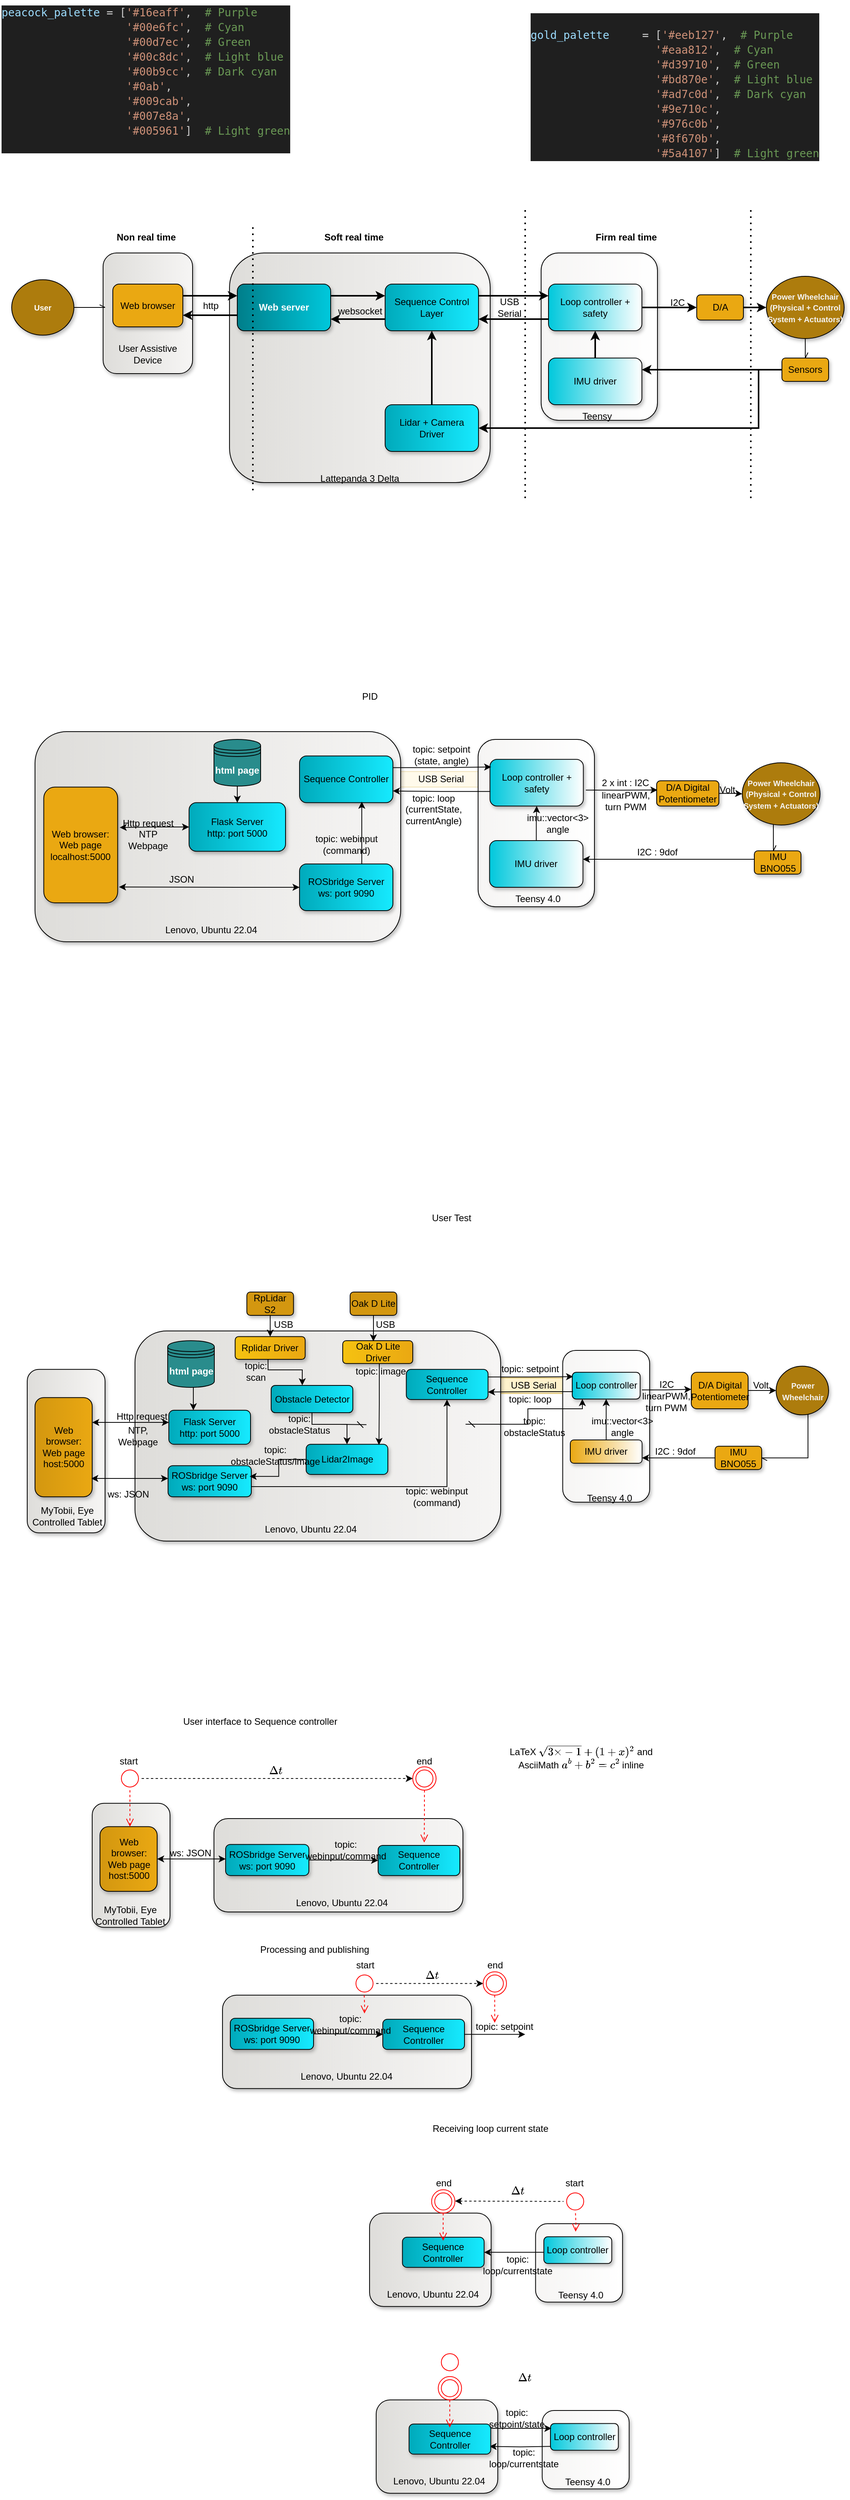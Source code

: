 <mxfile version="24.6.4" type="github">
  <diagram name="Page-1" id="5wNfrocpncal_ENUbVDi">
    <mxGraphModel dx="1605" dy="1466" grid="1" gridSize="10" guides="1" tooltips="1" connect="1" arrows="1" fold="1" page="1" pageScale="1" pageWidth="850" pageHeight="1100" math="1" shadow="0">
      <root>
        <mxCell id="0" />
        <mxCell id="1" parent="0" />
        <mxCell id="p1-D8imHahCjLG-PY-Is-202" value="&lt;p style=&quot;line-height: 120%;&quot; align=&quot;right&quot;&gt;&lt;br&gt;&lt;/p&gt;" style="rounded=1;whiteSpace=wrap;html=1;fillColor=#f6f5f4;gradientColor=#ffffff;gradientDirection=east;shadow=1;strokeColor=default;" vertex="1" parent="1">
          <mxGeometry x="423.38" y="2697" width="111.75" height="100.78" as="geometry" />
        </mxCell>
        <mxCell id="p1-D8imHahCjLG-PY-Is-79" value="&lt;p style=&quot;line-height: 120%;&quot; align=&quot;right&quot;&gt;&lt;br&gt;&lt;/p&gt;" style="rounded=1;whiteSpace=wrap;html=1;fillColor=#deddda;shadow=1;gradientColor=#f6f5f4;gradientDirection=east;strokeColor=default;" vertex="1" parent="1">
          <mxGeometry x="-230" y="1599.39" width="100" height="210" as="geometry" />
        </mxCell>
        <mxCell id="p1-D8imHahCjLG-PY-Is-80" value="MyTobii, Eye Controlled Tablet" style="text;html=1;align=center;verticalAlign=middle;whiteSpace=wrap;rounded=0;" vertex="1" parent="1">
          <mxGeometry x="-241.5" y="1773.13" width="125" height="30" as="geometry" />
        </mxCell>
        <mxCell id="p1-D8imHahCjLG-PY-Is-12" value="USB Serial" style="text;html=1;align=center;verticalAlign=middle;whiteSpace=wrap;rounded=0;strokeColor=#d6b656;fillColor=#fff2cc;opacity=40;" vertex="1" parent="1">
          <mxGeometry x="242.5" y="831.25" width="117.5" height="20" as="geometry" />
        </mxCell>
        <mxCell id="jyv696TG6-hRHUrcxKSt-2" value="&lt;p style=&quot;line-height: 120%;&quot; align=&quot;right&quot;&gt;&lt;br&gt;&lt;/p&gt;" style="rounded=1;whiteSpace=wrap;html=1;fillColor=#deddda;shadow=1;gradientColor=#f6f5f4;gradientDirection=east;" parent="1" vertex="1">
          <mxGeometry x="-132.5" y="165" width="115" height="155" as="geometry" />
        </mxCell>
        <mxCell id="nIHRb_h8EGxtnhW7rng_-34" value="" style="endArrow=none;dashed=1;html=1;dashPattern=1 3;strokeWidth=2;rounded=0;" parent="1" edge="1">
          <mxGeometry width="50" height="50" relative="1" as="geometry">
            <mxPoint x="700" y="480" as="sourcePoint" />
            <mxPoint x="700" y="110" as="targetPoint" />
          </mxGeometry>
        </mxCell>
        <mxCell id="nIHRb_h8EGxtnhW7rng_-42" value="&lt;p style=&quot;line-height: 120%;&quot; align=&quot;right&quot;&gt;&lt;br&gt;&lt;/p&gt;" style="rounded=1;whiteSpace=wrap;html=1;fillColor=#deddda;shadow=1;gradientColor=#f6f5f4;gradientDirection=east;" parent="1" vertex="1">
          <mxGeometry x="30" y="165" width="335" height="295" as="geometry" />
        </mxCell>
        <mxCell id="nIHRb_h8EGxtnhW7rng_-40" value="&lt;p style=&quot;line-height: 120%;&quot; align=&quot;right&quot;&gt;&lt;br&gt;&lt;/p&gt;" style="rounded=1;whiteSpace=wrap;html=1;fillColor=#f6f5f4;gradientColor=#ffffff;gradientDirection=east;shadow=1;" parent="1" vertex="1">
          <mxGeometry x="430.5" y="165" width="149.5" height="215" as="geometry" />
        </mxCell>
        <mxCell id="nIHRb_h8EGxtnhW7rng_-7" style="edgeStyle=orthogonalEdgeStyle;rounded=0;orthogonalLoop=1;jettySize=auto;html=1;entryX=0;entryY=0.5;entryDx=0;entryDy=0;strokeWidth=2;" parent="1" source="nIHRb_h8EGxtnhW7rng_-2" target="nIHRb_h8EGxtnhW7rng_-21" edge="1">
          <mxGeometry relative="1" as="geometry">
            <mxPoint x="700" y="235" as="targetPoint" />
          </mxGeometry>
        </mxCell>
        <mxCell id="nIHRb_h8EGxtnhW7rng_-2" value="Loop controller + safety" style="rounded=1;whiteSpace=wrap;html=1;fillColor=#00c8dc;shadow=1;gradientColor=#ffffff;gradientDirection=east;" parent="1" vertex="1">
          <mxGeometry x="440" y="205" width="120" height="60" as="geometry" />
        </mxCell>
        <mxCell id="nIHRb_h8EGxtnhW7rng_-3" value="Sequence Control Layer" style="rounded=1;whiteSpace=wrap;html=1;fillColor=#00aabb;shadow=1;fillStyle=auto;gradientColor=#16eaff;gradientDirection=east;" parent="1" vertex="1">
          <mxGeometry x="230" y="205" width="120" height="60" as="geometry" />
        </mxCell>
        <mxCell id="nIHRb_h8EGxtnhW7rng_-4" value="&lt;b&gt;&lt;font color=&quot;#ffffff&quot;&gt;Web server&lt;/font&gt;&lt;/b&gt;" style="rounded=1;whiteSpace=wrap;html=1;fillColor=#007e8a;glass=0;shadow=1;gradientColor=#00c8dc;gradientDirection=east;" parent="1" vertex="1">
          <mxGeometry x="40" y="205" width="120" height="60" as="geometry" />
        </mxCell>
        <mxCell id="nIHRb_h8EGxtnhW7rng_-14" value="" style="edgeStyle=orthogonalEdgeStyle;rounded=0;orthogonalLoop=1;jettySize=auto;html=1;strokeWidth=2;" parent="1" source="nIHRb_h8EGxtnhW7rng_-5" target="nIHRb_h8EGxtnhW7rng_-3" edge="1">
          <mxGeometry relative="1" as="geometry" />
        </mxCell>
        <mxCell id="nIHRb_h8EGxtnhW7rng_-5" value="Lidar + Camera Driver" style="rounded=1;whiteSpace=wrap;html=1;fillColor=#00aabb;shadow=1;gradientColor=#16eaff;gradientDirection=east;" parent="1" vertex="1">
          <mxGeometry x="230" y="360" width="120" height="60" as="geometry" />
        </mxCell>
        <mxCell id="nIHRb_h8EGxtnhW7rng_-13" value="" style="edgeStyle=orthogonalEdgeStyle;rounded=0;orthogonalLoop=1;jettySize=auto;html=1;strokeWidth=2;" parent="1" source="nIHRb_h8EGxtnhW7rng_-6" target="nIHRb_h8EGxtnhW7rng_-2" edge="1">
          <mxGeometry relative="1" as="geometry" />
        </mxCell>
        <mxCell id="nIHRb_h8EGxtnhW7rng_-6" value="IMU driver" style="rounded=1;whiteSpace=wrap;html=1;fillColor=#00c8dc;shadow=1;gradientColor=#ffffff;gradientDirection=east;" parent="1" vertex="1">
          <mxGeometry x="440" y="300" width="120" height="60" as="geometry" />
        </mxCell>
        <mxCell id="nIHRb_h8EGxtnhW7rng_-15" value="" style="endArrow=classic;html=1;rounded=0;exitX=1;exitY=0.25;exitDx=0;exitDy=0;entryX=0;entryY=0.25;entryDx=0;entryDy=0;strokeWidth=2;" parent="1" source="nIHRb_h8EGxtnhW7rng_-3" target="nIHRb_h8EGxtnhW7rng_-2" edge="1">
          <mxGeometry width="50" height="50" relative="1" as="geometry">
            <mxPoint x="360" y="370" as="sourcePoint" />
            <mxPoint x="410" y="320" as="targetPoint" />
          </mxGeometry>
        </mxCell>
        <mxCell id="nIHRb_h8EGxtnhW7rng_-16" value="" style="endArrow=classic;html=1;rounded=0;exitX=0;exitY=0.75;exitDx=0;exitDy=0;entryX=1;entryY=0.75;entryDx=0;entryDy=0;strokeWidth=2;" parent="1" source="nIHRb_h8EGxtnhW7rng_-2" target="nIHRb_h8EGxtnhW7rng_-3" edge="1">
          <mxGeometry width="50" height="50" relative="1" as="geometry">
            <mxPoint x="360" y="370" as="sourcePoint" />
            <mxPoint x="410" y="320" as="targetPoint" />
          </mxGeometry>
        </mxCell>
        <mxCell id="nIHRb_h8EGxtnhW7rng_-17" value="" style="endArrow=classic;html=1;rounded=0;exitX=1;exitY=0.25;exitDx=0;exitDy=0;entryX=0;entryY=0.25;entryDx=0;entryDy=0;strokeWidth=2;" parent="1" source="nIHRb_h8EGxtnhW7rng_-4" edge="1">
          <mxGeometry width="50" height="50" relative="1" as="geometry">
            <mxPoint x="180" y="220" as="sourcePoint" />
            <mxPoint x="230" y="220" as="targetPoint" />
          </mxGeometry>
        </mxCell>
        <mxCell id="nIHRb_h8EGxtnhW7rng_-18" value="" style="endArrow=classic;html=1;rounded=0;exitX=0;exitY=0.75;exitDx=0;exitDy=0;entryX=1;entryY=0.75;entryDx=0;entryDy=0;strokeWidth=2;" parent="1" target="nIHRb_h8EGxtnhW7rng_-4" edge="1">
          <mxGeometry width="50" height="50" relative="1" as="geometry">
            <mxPoint x="230" y="250" as="sourcePoint" />
            <mxPoint x="180" y="250" as="targetPoint" />
          </mxGeometry>
        </mxCell>
        <mxCell id="nIHRb_h8EGxtnhW7rng_-27" value="" style="edgeStyle=orthogonalEdgeStyle;rounded=0;orthogonalLoop=1;jettySize=auto;html=1;endArrow=openAsync;endFill=0;" parent="1" source="nIHRb_h8EGxtnhW7rng_-20" target="nIHRb_h8EGxtnhW7rng_-23" edge="1">
          <mxGeometry relative="1" as="geometry">
            <Array as="points">
              <mxPoint x="770" y="295" />
              <mxPoint x="770" y="295" />
            </Array>
          </mxGeometry>
        </mxCell>
        <mxCell id="nIHRb_h8EGxtnhW7rng_-20" value="&lt;font color=&quot;#f5f4f3&quot;&gt;&lt;b&gt;&lt;font style=&quot;font-size: 10px;&quot;&gt;Power Wheelchair (Physical + Control System + Actuators)&lt;/font&gt;&lt;/b&gt;&lt;/font&gt;" style="ellipse;whiteSpace=wrap;html=1;fillColor=#ad7c0d;shadow=1;" parent="1" vertex="1">
          <mxGeometry x="720" y="195" width="100" height="80" as="geometry" />
        </mxCell>
        <mxCell id="nIHRb_h8EGxtnhW7rng_-54" value="" style="edgeStyle=orthogonalEdgeStyle;rounded=0;orthogonalLoop=1;jettySize=auto;html=1;strokeWidth=2;" parent="1" source="nIHRb_h8EGxtnhW7rng_-21" target="nIHRb_h8EGxtnhW7rng_-20" edge="1">
          <mxGeometry relative="1" as="geometry" />
        </mxCell>
        <mxCell id="nIHRb_h8EGxtnhW7rng_-21" value="D/A" style="rounded=1;whiteSpace=wrap;html=1;fillColor=#eaa812;shadow=1;" parent="1" vertex="1">
          <mxGeometry x="630.5" y="218.75" width="60" height="32.5" as="geometry" />
        </mxCell>
        <mxCell id="nIHRb_h8EGxtnhW7rng_-24" style="edgeStyle=orthogonalEdgeStyle;rounded=0;orthogonalLoop=1;jettySize=auto;html=1;entryX=1;entryY=0.25;entryDx=0;entryDy=0;strokeWidth=2;" parent="1" source="nIHRb_h8EGxtnhW7rng_-23" target="nIHRb_h8EGxtnhW7rng_-6" edge="1">
          <mxGeometry relative="1" as="geometry" />
        </mxCell>
        <mxCell id="nIHRb_h8EGxtnhW7rng_-26" style="edgeStyle=orthogonalEdgeStyle;rounded=0;orthogonalLoop=1;jettySize=auto;html=1;entryX=1;entryY=0.5;entryDx=0;entryDy=0;strokeWidth=2;" parent="1" source="nIHRb_h8EGxtnhW7rng_-23" target="nIHRb_h8EGxtnhW7rng_-5" edge="1">
          <mxGeometry relative="1" as="geometry">
            <Array as="points">
              <mxPoint x="710" y="315" />
              <mxPoint x="710" y="390" />
            </Array>
          </mxGeometry>
        </mxCell>
        <mxCell id="nIHRb_h8EGxtnhW7rng_-23" value="Sensors" style="rounded=1;whiteSpace=wrap;html=1;fillColor=#eaa812;shadow=1;" parent="1" vertex="1">
          <mxGeometry x="740" y="300" width="60" height="30" as="geometry" />
        </mxCell>
        <mxCell id="nIHRb_h8EGxtnhW7rng_-28" value="&lt;div style=&quot;color: #cccccc;background-color: #1f1f1f;font-family: &#39;Droid Sans Mono&#39;, &#39;monospace&#39;, monospace;font-weight: normal;font-size: 14px;line-height: 19px;white-space: pre;&quot;&gt;&lt;div&gt;&lt;span style=&quot;color: #9cdcfe;&quot;&gt;peacock_palette&lt;/span&gt;&lt;span style=&quot;color: #cccccc;&quot;&gt; &lt;/span&gt;&lt;span style=&quot;color: #d4d4d4;&quot;&gt;=&lt;/span&gt;&lt;span style=&quot;color: #cccccc;&quot;&gt; [&lt;/span&gt;&lt;span style=&quot;color: #ce9178;&quot;&gt;&#39;#16eaff&#39;&lt;/span&gt;&lt;span style=&quot;color: #cccccc;&quot;&gt;,  &lt;/span&gt;&lt;span style=&quot;color: #6a9955;&quot;&gt;# Purple&lt;/span&gt;&lt;/div&gt;&lt;div&gt;&lt;span style=&quot;color: #cccccc;&quot;&gt;                   &lt;/span&gt;&lt;span style=&quot;color: #ce9178;&quot;&gt;&#39;#00e6fc&#39;&lt;/span&gt;&lt;span style=&quot;color: #cccccc;&quot;&gt;,  &lt;/span&gt;&lt;span style=&quot;color: #6a9955;&quot;&gt;# Cyan&lt;/span&gt;&lt;/div&gt;&lt;div&gt;&lt;span style=&quot;color: #cccccc;&quot;&gt;                   &lt;/span&gt;&lt;span style=&quot;color: #ce9178;&quot;&gt;&#39;#00d7ec&#39;&lt;/span&gt;&lt;span style=&quot;color: #cccccc;&quot;&gt;,  &lt;/span&gt;&lt;span style=&quot;color: #6a9955;&quot;&gt;# Green&lt;/span&gt;&lt;/div&gt;&lt;div&gt;&lt;span style=&quot;color: #cccccc;&quot;&gt;                   &lt;/span&gt;&lt;span style=&quot;color: #ce9178;&quot;&gt;&#39;#00c8dc&#39;&lt;/span&gt;&lt;span style=&quot;color: #cccccc;&quot;&gt;,  &lt;/span&gt;&lt;span style=&quot;color: #6a9955;&quot;&gt;# Light blue&lt;/span&gt;&lt;/div&gt;&lt;div&gt;&lt;span style=&quot;color: #cccccc;&quot;&gt;                   &lt;/span&gt;&lt;span style=&quot;color: #ce9178;&quot;&gt;&#39;#00b9cc&#39;&lt;/span&gt;&lt;span style=&quot;color: #cccccc;&quot;&gt;,  &lt;/span&gt;&lt;span style=&quot;color: #6a9955;&quot;&gt;# Dark cyan&lt;/span&gt;&lt;/div&gt;&lt;div&gt;&lt;span style=&quot;color: #cccccc;&quot;&gt;                   &lt;/span&gt;&lt;span style=&quot;color: #ce9178;&quot;&gt;&#39;#0ab&#39;&lt;/span&gt;&lt;span style=&quot;color: #cccccc;&quot;&gt;,&lt;/span&gt;&lt;/div&gt;&lt;div&gt;&lt;span style=&quot;color: #cccccc;&quot;&gt;                   &lt;/span&gt;&lt;span style=&quot;color: #ce9178;&quot;&gt;&#39;#009cab&#39;&lt;/span&gt;&lt;span style=&quot;color: #cccccc;&quot;&gt;,&lt;/span&gt;&lt;/div&gt;&lt;div&gt;&lt;span style=&quot;color: #cccccc;&quot;&gt;                   &lt;/span&gt;&lt;span style=&quot;color: #ce9178;&quot;&gt;&#39;#007e8a&#39;&lt;/span&gt;&lt;span style=&quot;color: #cccccc;&quot;&gt;,&lt;/span&gt;&lt;/div&gt;&lt;div&gt;&lt;span style=&quot;color: #cccccc;&quot;&gt;                   &lt;/span&gt;&lt;span style=&quot;color: #ce9178;&quot;&gt;&#39;#005961&#39;&lt;/span&gt;&lt;span style=&quot;color: #cccccc;&quot;&gt;]  &lt;/span&gt;&lt;span style=&quot;color: #6a9955;&quot;&gt;# Light green&lt;/span&gt;&lt;/div&gt;&lt;br&gt;&lt;/div&gt;" style="text;whiteSpace=wrap;html=1;" parent="1" vertex="1">
          <mxGeometry x="-265" y="-160" width="400" height="210" as="geometry" />
        </mxCell>
        <mxCell id="nIHRb_h8EGxtnhW7rng_-29" value="&lt;div style=&quot;color: #cccccc;background-color: #1f1f1f;font-family: &#39;Droid Sans Mono&#39;, &#39;monospace&#39;, monospace;font-weight: normal;font-size: 14px;line-height: 19px;white-space: pre;&quot;&gt;&lt;br&gt;&lt;div&gt;&lt;span style=&quot;color: #9cdcfe;&quot;&gt;gold_palette&lt;/span&gt;&lt;span style=&quot;color: #cccccc;&quot;&gt;     &lt;/span&gt;&lt;span style=&quot;color: #d4d4d4;&quot;&gt;=&lt;/span&gt;&lt;span style=&quot;color: #cccccc;&quot;&gt; [&lt;/span&gt;&lt;span style=&quot;color: #ce9178;&quot;&gt;&#39;#eeb127&#39;&lt;/span&gt;&lt;span style=&quot;color: #cccccc;&quot;&gt;,  &lt;/span&gt;&lt;span style=&quot;color: #6a9955;&quot;&gt;# Purple&lt;/span&gt;&lt;/div&gt;&lt;div&gt;&lt;span style=&quot;color: #cccccc;&quot;&gt;                   &lt;/span&gt;&lt;span style=&quot;color: #ce9178;&quot;&gt;&#39;#eaa812&#39;&lt;/span&gt;&lt;span style=&quot;color: #cccccc;&quot;&gt;,  &lt;/span&gt;&lt;span style=&quot;color: #6a9955;&quot;&gt;# Cyan&lt;/span&gt;&lt;/div&gt;&lt;div&gt;&lt;span style=&quot;color: #cccccc;&quot;&gt;                   &lt;/span&gt;&lt;span style=&quot;color: #ce9178;&quot;&gt;&#39;#d39710&#39;&lt;/span&gt;&lt;span style=&quot;color: #cccccc;&quot;&gt;,  &lt;/span&gt;&lt;span style=&quot;color: #6a9955;&quot;&gt;# Green&lt;/span&gt;&lt;/div&gt;&lt;div&gt;&lt;span style=&quot;color: #cccccc;&quot;&gt;                   &lt;/span&gt;&lt;span style=&quot;color: #ce9178;&quot;&gt;&#39;#bd870e&#39;&lt;/span&gt;&lt;span style=&quot;color: #cccccc;&quot;&gt;,  &lt;/span&gt;&lt;span style=&quot;color: #6a9955;&quot;&gt;# Light blue&lt;/span&gt;&lt;/div&gt;&lt;div&gt;&lt;span style=&quot;color: #cccccc;&quot;&gt;                   &lt;/span&gt;&lt;span style=&quot;color: #ce9178;&quot;&gt;&#39;#ad7c0d&#39;&lt;/span&gt;&lt;span style=&quot;color: #cccccc;&quot;&gt;,  &lt;/span&gt;&lt;span style=&quot;color: #6a9955;&quot;&gt;# Dark cyan&lt;/span&gt;&lt;/div&gt;&lt;div&gt;&lt;span style=&quot;color: #cccccc;&quot;&gt;                   &lt;/span&gt;&lt;span style=&quot;color: #ce9178;&quot;&gt;&#39;#9e710c&#39;&lt;/span&gt;&lt;span style=&quot;color: #cccccc;&quot;&gt;,&lt;/span&gt;&lt;/div&gt;&lt;div&gt;&lt;span style=&quot;color: #cccccc;&quot;&gt;                   &lt;/span&gt;&lt;span style=&quot;color: #ce9178;&quot;&gt;&#39;#976c0b&#39;&lt;/span&gt;&lt;span style=&quot;color: #cccccc;&quot;&gt;,&lt;/span&gt;&lt;/div&gt;&lt;div&gt;&lt;span style=&quot;color: #cccccc;&quot;&gt;                   &lt;/span&gt;&lt;span style=&quot;color: #ce9178;&quot;&gt;&#39;#8f670b&#39;&lt;/span&gt;&lt;span style=&quot;color: #cccccc;&quot;&gt;,&lt;/span&gt;&lt;/div&gt;&lt;div&gt;&lt;span style=&quot;color: #cccccc;&quot;&gt;                   &lt;/span&gt;&lt;span style=&quot;color: #ce9178;&quot;&gt;&#39;#5a4107&#39;&lt;/span&gt;&lt;span style=&quot;color: #cccccc;&quot;&gt;]  &lt;/span&gt;&lt;span style=&quot;color: #6a9955;&quot;&gt;# Light green&lt;/span&gt;&lt;/div&gt;&lt;/div&gt;" style="text;whiteSpace=wrap;html=1;" parent="1" vertex="1">
          <mxGeometry x="415" y="-150" width="400" height="210" as="geometry" />
        </mxCell>
        <mxCell id="nIHRb_h8EGxtnhW7rng_-33" value="" style="endArrow=none;dashed=1;html=1;dashPattern=1 3;strokeWidth=2;rounded=0;" parent="1" edge="1">
          <mxGeometry width="50" height="50" relative="1" as="geometry">
            <mxPoint x="410" y="480" as="sourcePoint" />
            <mxPoint x="410" y="110" as="targetPoint" />
          </mxGeometry>
        </mxCell>
        <mxCell id="nIHRb_h8EGxtnhW7rng_-36" value="&lt;b&gt;Firm real time&lt;br&gt;&lt;/b&gt;" style="text;html=1;align=center;verticalAlign=middle;whiteSpace=wrap;rounded=0;" parent="1" vertex="1">
          <mxGeometry x="470" y="130" width="140" height="30" as="geometry" />
        </mxCell>
        <mxCell id="nIHRb_h8EGxtnhW7rng_-37" value="&lt;b&gt;Soft real time&lt;br&gt;&lt;/b&gt;" style="text;html=1;align=center;verticalAlign=middle;whiteSpace=wrap;rounded=0;" parent="1" vertex="1">
          <mxGeometry x="135" y="130" width="110" height="30" as="geometry" />
        </mxCell>
        <mxCell id="nIHRb_h8EGxtnhW7rng_-41" value="Teensy" style="text;html=1;align=center;verticalAlign=middle;whiteSpace=wrap;rounded=0;" parent="1" vertex="1">
          <mxGeometry x="440" y="360" width="125" height="30" as="geometry" />
        </mxCell>
        <mxCell id="nIHRb_h8EGxtnhW7rng_-44" value="Lattepanda 3 Delta" style="text;html=1;align=center;verticalAlign=middle;whiteSpace=wrap;rounded=0;" parent="1" vertex="1">
          <mxGeometry x="135" y="440" width="125" height="30" as="geometry" />
        </mxCell>
        <mxCell id="nIHRb_h8EGxtnhW7rng_-45" value="websocket" style="text;html=1;align=center;verticalAlign=middle;whiteSpace=wrap;rounded=0;" parent="1" vertex="1">
          <mxGeometry x="167.5" y="225" width="60" height="30" as="geometry" />
        </mxCell>
        <mxCell id="nIHRb_h8EGxtnhW7rng_-46" value="USB Serial" style="text;html=1;align=center;verticalAlign=middle;whiteSpace=wrap;rounded=0;" parent="1" vertex="1">
          <mxGeometry x="365" y="225" width="50" height="20" as="geometry" />
        </mxCell>
        <mxCell id="nIHRb_h8EGxtnhW7rng_-50" value="I2C" style="text;html=1;align=center;verticalAlign=middle;whiteSpace=wrap;rounded=0;" parent="1" vertex="1">
          <mxGeometry x="580.5" y="218.75" width="50" height="20" as="geometry" />
        </mxCell>
        <mxCell id="jyv696TG6-hRHUrcxKSt-1" value="Web browser" style="rounded=1;whiteSpace=wrap;html=1;fillColor=#eaa812;shadow=1;" parent="1" vertex="1">
          <mxGeometry x="-120" y="205" width="90" height="55" as="geometry" />
        </mxCell>
        <mxCell id="jyv696TG6-hRHUrcxKSt-10" value="http" style="text;html=1;align=center;verticalAlign=middle;whiteSpace=wrap;rounded=0;" parent="1" vertex="1">
          <mxGeometry x="-24" y="218" width="60" height="30" as="geometry" />
        </mxCell>
        <mxCell id="jyv696TG6-hRHUrcxKSt-12" value="" style="endArrow=classic;html=1;rounded=0;exitX=1;exitY=0.25;exitDx=0;exitDy=0;entryX=0;entryY=0.25;entryDx=0;entryDy=0;strokeWidth=2;" parent="1" edge="1">
          <mxGeometry width="50" height="50" relative="1" as="geometry">
            <mxPoint x="-30" y="220" as="sourcePoint" />
            <mxPoint x="40" y="220" as="targetPoint" />
          </mxGeometry>
        </mxCell>
        <mxCell id="jyv696TG6-hRHUrcxKSt-13" value="" style="endArrow=classic;html=1;rounded=0;exitX=1;exitY=0.25;exitDx=0;exitDy=0;entryX=0;entryY=0.25;entryDx=0;entryDy=0;strokeWidth=2;" parent="1" edge="1">
          <mxGeometry width="50" height="50" relative="1" as="geometry">
            <mxPoint x="40" y="245" as="sourcePoint" />
            <mxPoint x="-30" y="245" as="targetPoint" />
          </mxGeometry>
        </mxCell>
        <mxCell id="jyv696TG6-hRHUrcxKSt-15" value="User Assistive Device" style="text;html=1;align=center;verticalAlign=middle;whiteSpace=wrap;rounded=0;" parent="1" vertex="1">
          <mxGeometry x="-113.75" y="280" width="77.5" height="30" as="geometry" />
        </mxCell>
        <mxCell id="zoKQyQCh-kS3YB94Hqcn-1" value="&lt;b&gt;&lt;font color=&quot;#ffffff&quot; style=&quot;font-size: 10px;&quot;&gt;User&lt;br&gt;&lt;/font&gt;&lt;/b&gt;" style="ellipse;whiteSpace=wrap;html=1;fillColor=#ad7c0d;shadow=1;" parent="1" vertex="1">
          <mxGeometry x="-250" y="199.38" width="80" height="71.25" as="geometry" />
        </mxCell>
        <mxCell id="zoKQyQCh-kS3YB94Hqcn-2" style="edgeStyle=orthogonalEdgeStyle;rounded=0;orthogonalLoop=1;jettySize=auto;html=1;entryX=0.022;entryY=0.452;entryDx=0;entryDy=0;entryPerimeter=0;endArrow=openAsync;endFill=0;" parent="1" source="zoKQyQCh-kS3YB94Hqcn-1" target="jyv696TG6-hRHUrcxKSt-2" edge="1">
          <mxGeometry relative="1" as="geometry" />
        </mxCell>
        <mxCell id="zoKQyQCh-kS3YB94Hqcn-3" value="" style="endArrow=none;dashed=1;html=1;dashPattern=1 3;strokeWidth=2;rounded=0;" parent="1" edge="1">
          <mxGeometry width="50" height="50" relative="1" as="geometry">
            <mxPoint x="60" y="470" as="sourcePoint" />
            <mxPoint x="60" y="128" as="targetPoint" />
          </mxGeometry>
        </mxCell>
        <mxCell id="ncQhssHNfEqB10aSNnV6-1" value="&lt;b&gt;Non real time&lt;br&gt;&lt;/b&gt;" style="text;html=1;align=center;verticalAlign=middle;whiteSpace=wrap;rounded=0;" parent="1" vertex="1">
          <mxGeometry x="-132.5" y="130" width="110" height="30" as="geometry" />
        </mxCell>
        <mxCell id="PQUjQ4LUaXkCyjSrOcuq-2" value="&lt;p style=&quot;line-height: 120%;&quot; align=&quot;right&quot;&gt;&lt;br&gt;&lt;/p&gt;" style="rounded=1;whiteSpace=wrap;html=1;fillColor=#f6f5f4;gradientColor=#ffffff;gradientDirection=east;shadow=1;" parent="1" vertex="1">
          <mxGeometry x="349.5" y="790" width="149.5" height="215" as="geometry" />
        </mxCell>
        <mxCell id="PQUjQ4LUaXkCyjSrOcuq-3" style="edgeStyle=orthogonalEdgeStyle;rounded=0;orthogonalLoop=1;jettySize=auto;html=1;strokeWidth=1;exitX=1.027;exitY=0.659;exitDx=0;exitDy=0;exitPerimeter=0;" parent="1" source="PQUjQ4LUaXkCyjSrOcuq-4" edge="1">
          <mxGeometry relative="1" as="geometry">
            <mxPoint x="580" y="855" as="targetPoint" />
            <mxPoint x="490" y="855" as="sourcePoint" />
          </mxGeometry>
        </mxCell>
        <mxCell id="PQUjQ4LUaXkCyjSrOcuq-4" value="Loop controller + safety" style="rounded=1;whiteSpace=wrap;html=1;fillColor=#00c8dc;shadow=1;gradientColor=#ffffff;gradientDirection=east;" parent="1" vertex="1">
          <mxGeometry x="364.75" y="815.63" width="120" height="60" as="geometry" />
        </mxCell>
        <mxCell id="PQUjQ4LUaXkCyjSrOcuq-5" value="" style="edgeStyle=orthogonalEdgeStyle;rounded=0;orthogonalLoop=1;jettySize=auto;html=1;strokeWidth=1;" parent="1" source="PQUjQ4LUaXkCyjSrOcuq-6" target="PQUjQ4LUaXkCyjSrOcuq-4" edge="1">
          <mxGeometry relative="1" as="geometry" />
        </mxCell>
        <mxCell id="PQUjQ4LUaXkCyjSrOcuq-6" value="IMU driver" style="rounded=1;whiteSpace=wrap;html=1;fillColor=#00c8dc;shadow=1;gradientColor=#ffffff;gradientDirection=east;" parent="1" vertex="1">
          <mxGeometry x="364.25" y="920" width="120" height="60" as="geometry" />
        </mxCell>
        <mxCell id="PQUjQ4LUaXkCyjSrOcuq-7" value="" style="edgeStyle=orthogonalEdgeStyle;rounded=0;orthogonalLoop=1;jettySize=auto;html=1;endArrow=openAsync;endFill=0;" parent="1" source="PQUjQ4LUaXkCyjSrOcuq-8" target="PQUjQ4LUaXkCyjSrOcuq-12" edge="1">
          <mxGeometry relative="1" as="geometry">
            <Array as="points">
              <mxPoint x="729" y="920" />
              <mxPoint x="729" y="920" />
            </Array>
          </mxGeometry>
        </mxCell>
        <mxCell id="PQUjQ4LUaXkCyjSrOcuq-8" value="&lt;font color=&quot;#f5f4f3&quot;&gt;&lt;b&gt;&lt;font style=&quot;font-size: 10px;&quot;&gt;Power Wheelchair (Physical + Control System + Actuators)&lt;/font&gt;&lt;/b&gt;&lt;/font&gt;" style="ellipse;whiteSpace=wrap;html=1;fillColor=#ad7c0d;shadow=1;" parent="1" vertex="1">
          <mxGeometry x="689" y="820" width="100" height="80" as="geometry" />
        </mxCell>
        <mxCell id="p1-D8imHahCjLG-PY-Is-6" value="" style="edgeStyle=orthogonalEdgeStyle;rounded=0;orthogonalLoop=1;jettySize=auto;html=1;" edge="1" parent="1" source="PQUjQ4LUaXkCyjSrOcuq-10" target="PQUjQ4LUaXkCyjSrOcuq-8">
          <mxGeometry relative="1" as="geometry" />
        </mxCell>
        <mxCell id="PQUjQ4LUaXkCyjSrOcuq-10" value="D/A Digital Potentiometer" style="rounded=1;whiteSpace=wrap;html=1;fillColor=#eaa812;shadow=1;" parent="1" vertex="1">
          <mxGeometry x="579" y="843.12" width="80" height="32.5" as="geometry" />
        </mxCell>
        <mxCell id="PQUjQ4LUaXkCyjSrOcuq-11" style="edgeStyle=orthogonalEdgeStyle;rounded=0;orthogonalLoop=1;jettySize=auto;html=1;strokeWidth=1;" parent="1" source="PQUjQ4LUaXkCyjSrOcuq-12" target="PQUjQ4LUaXkCyjSrOcuq-6" edge="1">
          <mxGeometry relative="1" as="geometry">
            <Array as="points">
              <mxPoint x="550" y="944" />
              <mxPoint x="550" y="944" />
            </Array>
          </mxGeometry>
        </mxCell>
        <mxCell id="PQUjQ4LUaXkCyjSrOcuq-12" value="IMU BNO055" style="rounded=1;whiteSpace=wrap;html=1;fillColor=#eaa812;shadow=1;" parent="1" vertex="1">
          <mxGeometry x="704.5" y="933.13" width="60" height="30" as="geometry" />
        </mxCell>
        <mxCell id="PQUjQ4LUaXkCyjSrOcuq-14" value="Teensy 4.0" style="text;html=1;align=center;verticalAlign=middle;whiteSpace=wrap;rounded=0;" parent="1" vertex="1">
          <mxGeometry x="364.25" y="980" width="125" height="30" as="geometry" />
        </mxCell>
        <mxCell id="PQUjQ4LUaXkCyjSrOcuq-15" value="2 x int : I2C" style="text;html=1;align=center;verticalAlign=middle;whiteSpace=wrap;rounded=0;" parent="1" vertex="1">
          <mxGeometry x="499" y="838.76" width="80" height="13.75" as="geometry" />
        </mxCell>
        <mxCell id="p1-D8imHahCjLG-PY-Is-2" value="linearPWM, turn PWM" style="text;html=1;align=center;verticalAlign=middle;whiteSpace=wrap;rounded=0;" vertex="1" parent="1">
          <mxGeometry x="499.25" y="861.88" width="80.75" height="13.75" as="geometry" />
        </mxCell>
        <mxCell id="p1-D8imHahCjLG-PY-Is-3" value="I2C : 9dof" style="text;html=1;align=center;verticalAlign=middle;whiteSpace=wrap;rounded=0;" vertex="1" parent="1">
          <mxGeometry x="550" y="928.13" width="59.5" height="13.75" as="geometry" />
        </mxCell>
        <mxCell id="p1-D8imHahCjLG-PY-Is-4" value="imu::vector&amp;lt;3&amp;gt; angle" style="text;html=1;align=center;verticalAlign=middle;whiteSpace=wrap;rounded=0;" vertex="1" parent="1">
          <mxGeometry x="415" y="880" width="74.25" height="35" as="geometry" />
        </mxCell>
        <mxCell id="p1-D8imHahCjLG-PY-Is-7" value="&lt;p style=&quot;line-height: 120%;&quot; align=&quot;right&quot;&gt;&lt;br&gt;&lt;/p&gt;" style="rounded=1;whiteSpace=wrap;html=1;fillColor=#deddda;shadow=1;gradientColor=#f6f5f4;gradientDirection=east;" vertex="1" parent="1">
          <mxGeometry x="-220" y="780" width="470" height="270" as="geometry" />
        </mxCell>
        <mxCell id="p1-D8imHahCjLG-PY-Is-8" value="Lenovo, Ubuntu 22.04" style="text;html=1;align=center;verticalAlign=middle;whiteSpace=wrap;rounded=0;" vertex="1" parent="1">
          <mxGeometry x="-56.5" y="1020" width="125" height="30" as="geometry" />
        </mxCell>
        <mxCell id="p1-D8imHahCjLG-PY-Is-9" value="Sequence Controller" style="rounded=1;whiteSpace=wrap;html=1;fillColor=#00aabb;shadow=1;fillStyle=auto;gradientColor=#16eaff;gradientDirection=east;" vertex="1" parent="1">
          <mxGeometry x="120" y="811.25" width="120" height="60" as="geometry" />
        </mxCell>
        <mxCell id="p1-D8imHahCjLG-PY-Is-10" style="edgeStyle=orthogonalEdgeStyle;rounded=0;orthogonalLoop=1;jettySize=auto;html=1;entryX=0.013;entryY=0.163;entryDx=0;entryDy=0;entryPerimeter=0;exitX=1;exitY=0.25;exitDx=0;exitDy=0;" edge="1" parent="1" source="p1-D8imHahCjLG-PY-Is-9" target="PQUjQ4LUaXkCyjSrOcuq-4">
          <mxGeometry relative="1" as="geometry" />
        </mxCell>
        <mxCell id="p1-D8imHahCjLG-PY-Is-11" style="edgeStyle=orthogonalEdgeStyle;rounded=0;orthogonalLoop=1;jettySize=auto;html=1;entryX=1;entryY=0.75;entryDx=0;entryDy=0;exitX=0.004;exitY=0.687;exitDx=0;exitDy=0;exitPerimeter=0;" edge="1" parent="1" source="PQUjQ4LUaXkCyjSrOcuq-4" target="p1-D8imHahCjLG-PY-Is-9">
          <mxGeometry relative="1" as="geometry" />
        </mxCell>
        <mxCell id="p1-D8imHahCjLG-PY-Is-13" value="topic: setpoint (state, angle)" style="text;html=1;align=center;verticalAlign=middle;whiteSpace=wrap;rounded=0;" vertex="1" parent="1">
          <mxGeometry x="255" y="800" width="95" height="20" as="geometry" />
        </mxCell>
        <mxCell id="p1-D8imHahCjLG-PY-Is-14" value="topic: loop (currentState, currentAngle)" style="text;html=1;align=center;verticalAlign=middle;whiteSpace=wrap;rounded=0;" vertex="1" parent="1">
          <mxGeometry x="245" y="870" width="95" height="20" as="geometry" />
        </mxCell>
        <mxCell id="p1-D8imHahCjLG-PY-Is-22" style="edgeStyle=orthogonalEdgeStyle;rounded=0;orthogonalLoop=1;jettySize=auto;html=1;" edge="1" parent="1" source="p1-D8imHahCjLG-PY-Is-15">
          <mxGeometry relative="1" as="geometry">
            <mxPoint x="200" y="870" as="targetPoint" />
            <Array as="points">
              <mxPoint x="200" y="871" />
            </Array>
          </mxGeometry>
        </mxCell>
        <mxCell id="p1-D8imHahCjLG-PY-Is-15" value="&lt;div&gt;ROSbridge Server&lt;/div&gt;&lt;div&gt;ws: port 9090&lt;br&gt;&lt;/div&gt;" style="rounded=1;whiteSpace=wrap;html=1;fillColor=#00aabb;shadow=1;fillStyle=auto;gradientColor=#16eaff;gradientDirection=east;" vertex="1" parent="1">
          <mxGeometry x="120" y="950" width="120" height="60" as="geometry" />
        </mxCell>
        <mxCell id="p1-D8imHahCjLG-PY-Is-16" value="&lt;div&gt;Flask Server&lt;/div&gt;&lt;div&gt;http: port 5000&lt;/div&gt;" style="rounded=1;whiteSpace=wrap;html=1;fillColor=#00aabb;shadow=1;fillStyle=auto;gradientColor=#16eaff;gradientDirection=east;" vertex="1" parent="1">
          <mxGeometry x="-22" y="871.25" width="124" height="62.5" as="geometry" />
        </mxCell>
        <mxCell id="p1-D8imHahCjLG-PY-Is-17" value="&lt;div&gt;Web browser: Web page&lt;/div&gt;&lt;div&gt;localhost:5000&lt;br&gt;&lt;/div&gt;" style="rounded=1;whiteSpace=wrap;html=1;fillColor=#eaa812;shadow=1;" vertex="1" parent="1">
          <mxGeometry x="-208.75" y="851.25" width="95" height="148.75" as="geometry" />
        </mxCell>
        <mxCell id="p1-D8imHahCjLG-PY-Is-19" value="" style="edgeStyle=orthogonalEdgeStyle;rounded=0;orthogonalLoop=1;jettySize=auto;html=1;" edge="1" parent="1" source="p1-D8imHahCjLG-PY-Is-18" target="p1-D8imHahCjLG-PY-Is-16">
          <mxGeometry relative="1" as="geometry" />
        </mxCell>
        <mxCell id="p1-D8imHahCjLG-PY-Is-18" value="&lt;font color=&quot;#ffffff&quot;&gt;&lt;b&gt;html page&lt;/b&gt;&lt;/font&gt;" style="shape=datastore;whiteSpace=wrap;html=1;fillColor=#298c8c;" vertex="1" parent="1">
          <mxGeometry x="10" y="790" width="60" height="60" as="geometry" />
        </mxCell>
        <mxCell id="p1-D8imHahCjLG-PY-Is-27" style="edgeStyle=orthogonalEdgeStyle;rounded=0;orthogonalLoop=1;jettySize=auto;html=1;entryX=1.027;entryY=0.349;entryDx=0;entryDy=0;entryPerimeter=0;startArrow=classic;startFill=1;" edge="1" parent="1" source="p1-D8imHahCjLG-PY-Is-16" target="p1-D8imHahCjLG-PY-Is-17">
          <mxGeometry relative="1" as="geometry" />
        </mxCell>
        <mxCell id="p1-D8imHahCjLG-PY-Is-28" value="JSON" style="text;html=1;align=center;verticalAlign=middle;whiteSpace=wrap;rounded=0;" vertex="1" parent="1">
          <mxGeometry x="-79" y="960" width="95" height="20" as="geometry" />
        </mxCell>
        <mxCell id="p1-D8imHahCjLG-PY-Is-29" value="Http request" style="text;html=1;align=center;verticalAlign=middle;whiteSpace=wrap;rounded=0;" vertex="1" parent="1">
          <mxGeometry x="-122.5" y="887.5" width="95" height="20" as="geometry" />
        </mxCell>
        <mxCell id="p1-D8imHahCjLG-PY-Is-30" value="&lt;div&gt;NTP&lt;/div&gt;&lt;div&gt;Webpage&lt;br&gt;&lt;/div&gt;" style="text;html=1;align=center;verticalAlign=middle;whiteSpace=wrap;rounded=0;" vertex="1" parent="1">
          <mxGeometry x="-122.5" y="903.13" width="95" height="31.25" as="geometry" />
        </mxCell>
        <mxCell id="p1-D8imHahCjLG-PY-Is-31" value="topic: webinput (command)" style="text;html=1;align=center;verticalAlign=middle;whiteSpace=wrap;rounded=0;" vertex="1" parent="1">
          <mxGeometry x="132.5" y="915" width="95" height="20" as="geometry" />
        </mxCell>
        <mxCell id="p1-D8imHahCjLG-PY-Is-32" value="Volt" style="text;html=1;align=center;verticalAlign=middle;whiteSpace=wrap;rounded=0;" vertex="1" parent="1">
          <mxGeometry x="649.5" y="848.12" width="39.5" height="13.75" as="geometry" />
        </mxCell>
        <mxCell id="p1-D8imHahCjLG-PY-Is-37" style="edgeStyle=orthogonalEdgeStyle;rounded=0;orthogonalLoop=1;jettySize=auto;html=1;entryX=1.018;entryY=0.863;entryDx=0;entryDy=0;entryPerimeter=0;startArrow=classic;startFill=1;" edge="1" parent="1" source="p1-D8imHahCjLG-PY-Is-15" target="p1-D8imHahCjLG-PY-Is-17">
          <mxGeometry relative="1" as="geometry">
            <Array as="points">
              <mxPoint x="40" y="980" />
              <mxPoint x="40" y="980" />
            </Array>
          </mxGeometry>
        </mxCell>
        <mxCell id="p1-D8imHahCjLG-PY-Is-40" value="PID" style="text;html=1;align=center;verticalAlign=middle;resizable=0;points=[];autosize=1;strokeColor=none;fillColor=none;" vertex="1" parent="1">
          <mxGeometry x="190" y="720" width="40" height="30" as="geometry" />
        </mxCell>
        <mxCell id="p1-D8imHahCjLG-PY-Is-41" value="USB Serial" style="text;html=1;align=center;verticalAlign=middle;whiteSpace=wrap;rounded=0;strokeColor=#d6b656;fillColor=#fff2cc;" vertex="1" parent="1">
          <mxGeometry x="362.25" y="1610.3" width="117.5" height="20" as="geometry" />
        </mxCell>
        <mxCell id="p1-D8imHahCjLG-PY-Is-42" value="&lt;p style=&quot;line-height: 120%;&quot; align=&quot;right&quot;&gt;&lt;br&gt;&lt;/p&gt;" style="rounded=1;whiteSpace=wrap;html=1;fillColor=#f6f5f4;gradientColor=#ffffff;gradientDirection=east;shadow=1;strokeColor=default;" vertex="1" parent="1">
          <mxGeometry x="458.25" y="1575" width="111.75" height="195" as="geometry" />
        </mxCell>
        <mxCell id="p1-D8imHahCjLG-PY-Is-43" style="edgeStyle=orthogonalEdgeStyle;rounded=0;orthogonalLoop=1;jettySize=auto;html=1;strokeWidth=1;exitX=1.027;exitY=0.659;exitDx=0;exitDy=0;exitPerimeter=0;" edge="1" parent="1" source="p1-D8imHahCjLG-PY-Is-44">
          <mxGeometry relative="1" as="geometry">
            <mxPoint x="623.5" y="1625" as="targetPoint" />
            <mxPoint x="581.5" y="1625" as="sourcePoint" />
          </mxGeometry>
        </mxCell>
        <mxCell id="p1-D8imHahCjLG-PY-Is-44" value="Loop controller" style="rounded=1;whiteSpace=wrap;html=1;fillColor=#00c8dc;shadow=1;gradientColor=#ffffff;gradientDirection=east;" vertex="1" parent="1">
          <mxGeometry x="470.5" y="1603.12" width="87.25" height="34.37" as="geometry" />
        </mxCell>
        <mxCell id="p1-D8imHahCjLG-PY-Is-45" value="" style="edgeStyle=orthogonalEdgeStyle;rounded=0;orthogonalLoop=1;jettySize=auto;html=1;strokeWidth=1;" edge="1" parent="1" source="p1-D8imHahCjLG-PY-Is-46" target="p1-D8imHahCjLG-PY-Is-44">
          <mxGeometry relative="1" as="geometry" />
        </mxCell>
        <mxCell id="p1-D8imHahCjLG-PY-Is-46" value="IMU driver" style="rounded=1;whiteSpace=wrap;html=1;fillColor=#eaa812;shadow=1;gradientColor=#ffffff;gradientDirection=east;" vertex="1" parent="1">
          <mxGeometry x="468" y="1690" width="92.25" height="30" as="geometry" />
        </mxCell>
        <mxCell id="p1-D8imHahCjLG-PY-Is-47" value="" style="edgeStyle=orthogonalEdgeStyle;rounded=0;orthogonalLoop=1;jettySize=auto;html=1;endArrow=openAsync;endFill=0;" edge="1" parent="1" source="p1-D8imHahCjLG-PY-Is-48" target="p1-D8imHahCjLG-PY-Is-52">
          <mxGeometry relative="1" as="geometry">
            <Array as="points">
              <mxPoint x="773.5" y="1690" />
              <mxPoint x="773.5" y="1690" />
            </Array>
          </mxGeometry>
        </mxCell>
        <mxCell id="p1-D8imHahCjLG-PY-Is-48" value="&lt;font color=&quot;#f5f4f3&quot;&gt;&lt;b&gt;&lt;font style=&quot;font-size: 10px;&quot;&gt;Power Wheelchair&lt;/font&gt;&lt;/b&gt;&lt;/font&gt;" style="ellipse;whiteSpace=wrap;html=1;fillColor=#ad7c0d;shadow=1;" vertex="1" parent="1">
          <mxGeometry x="732.5" y="1595.31" width="67.5" height="62.5" as="geometry" />
        </mxCell>
        <mxCell id="p1-D8imHahCjLG-PY-Is-49" value="" style="edgeStyle=orthogonalEdgeStyle;rounded=0;orthogonalLoop=1;jettySize=auto;html=1;" edge="1" parent="1" source="p1-D8imHahCjLG-PY-Is-50" target="p1-D8imHahCjLG-PY-Is-48">
          <mxGeometry relative="1" as="geometry" />
        </mxCell>
        <mxCell id="p1-D8imHahCjLG-PY-Is-50" value="D/A Digital Potentiometer" style="rounded=1;whiteSpace=wrap;html=1;fillColor=#eaa812;shadow=1;" vertex="1" parent="1">
          <mxGeometry x="623.5" y="1603.12" width="73" height="46.88" as="geometry" />
        </mxCell>
        <mxCell id="p1-D8imHahCjLG-PY-Is-51" style="edgeStyle=orthogonalEdgeStyle;rounded=0;orthogonalLoop=1;jettySize=auto;html=1;strokeWidth=1;" edge="1" parent="1" source="p1-D8imHahCjLG-PY-Is-52" target="p1-D8imHahCjLG-PY-Is-46">
          <mxGeometry relative="1" as="geometry">
            <Array as="points">
              <mxPoint x="641.5" y="1714" />
              <mxPoint x="641.5" y="1714" />
            </Array>
          </mxGeometry>
        </mxCell>
        <mxCell id="p1-D8imHahCjLG-PY-Is-52" value="IMU BNO055" style="rounded=1;whiteSpace=wrap;html=1;fillColor=#eaa812;shadow=1;" vertex="1" parent="1">
          <mxGeometry x="654" y="1698.12" width="60" height="30" as="geometry" />
        </mxCell>
        <mxCell id="p1-D8imHahCjLG-PY-Is-53" value="Teensy 4.0" style="text;html=1;align=center;verticalAlign=middle;whiteSpace=wrap;rounded=0;" vertex="1" parent="1">
          <mxGeometry x="455.75" y="1750" width="125" height="30" as="geometry" />
        </mxCell>
        <mxCell id="p1-D8imHahCjLG-PY-Is-54" value="I2C" style="text;html=1;align=center;verticalAlign=middle;whiteSpace=wrap;rounded=0;" vertex="1" parent="1">
          <mxGeometry x="552" y="1611.88" width="80" height="13.75" as="geometry" />
        </mxCell>
        <mxCell id="p1-D8imHahCjLG-PY-Is-55" value="linearPWM, turn PWM" style="text;html=1;align=center;verticalAlign=middle;whiteSpace=wrap;rounded=0;" vertex="1" parent="1">
          <mxGeometry x="551.25" y="1633.75" width="80.75" height="13.75" as="geometry" />
        </mxCell>
        <mxCell id="p1-D8imHahCjLG-PY-Is-56" value="I2C : 9dof" style="text;html=1;align=center;verticalAlign=middle;whiteSpace=wrap;rounded=0;" vertex="1" parent="1">
          <mxGeometry x="572.5" y="1698.12" width="59.5" height="13.75" as="geometry" />
        </mxCell>
        <mxCell id="p1-D8imHahCjLG-PY-Is-57" value="imu::vector&amp;lt;3&amp;gt; angle" style="text;html=1;align=center;verticalAlign=middle;whiteSpace=wrap;rounded=0;" vertex="1" parent="1">
          <mxGeometry x="498.25" y="1655" width="74.25" height="35" as="geometry" />
        </mxCell>
        <mxCell id="p1-D8imHahCjLG-PY-Is-58" value="&lt;p style=&quot;line-height: 120%;&quot; align=&quot;right&quot;&gt;&lt;br&gt;&lt;/p&gt;" style="rounded=1;whiteSpace=wrap;html=1;fillColor=#deddda;shadow=1;gradientColor=#f6f5f4;gradientDirection=east;strokeColor=default;" vertex="1" parent="1">
          <mxGeometry x="-91.5" y="1550" width="470" height="270" as="geometry" />
        </mxCell>
        <mxCell id="p1-D8imHahCjLG-PY-Is-59" value="Lenovo, Ubuntu 22.04" style="text;html=1;align=center;verticalAlign=middle;whiteSpace=wrap;rounded=0;" vertex="1" parent="1">
          <mxGeometry x="72" y="1790" width="125" height="30" as="geometry" />
        </mxCell>
        <mxCell id="p1-D8imHahCjLG-PY-Is-60" value="Sequence Controller" style="rounded=1;whiteSpace=wrap;html=1;fillColor=#00aabb;shadow=1;fillStyle=auto;gradientColor=#16eaff;gradientDirection=east;" vertex="1" parent="1">
          <mxGeometry x="257.25" y="1599.39" width="105" height="38.75" as="geometry" />
        </mxCell>
        <mxCell id="p1-D8imHahCjLG-PY-Is-61" style="edgeStyle=orthogonalEdgeStyle;rounded=0;orthogonalLoop=1;jettySize=auto;html=1;entryX=0.013;entryY=0.163;entryDx=0;entryDy=0;entryPerimeter=0;exitX=1;exitY=0.25;exitDx=0;exitDy=0;" edge="1" parent="1" source="p1-D8imHahCjLG-PY-Is-60" target="p1-D8imHahCjLG-PY-Is-44">
          <mxGeometry relative="1" as="geometry" />
        </mxCell>
        <mxCell id="p1-D8imHahCjLG-PY-Is-62" style="edgeStyle=orthogonalEdgeStyle;rounded=0;orthogonalLoop=1;jettySize=auto;html=1;entryX=1;entryY=0.75;entryDx=0;entryDy=0;exitX=0.004;exitY=0.687;exitDx=0;exitDy=0;exitPerimeter=0;" edge="1" parent="1" source="p1-D8imHahCjLG-PY-Is-44" target="p1-D8imHahCjLG-PY-Is-60">
          <mxGeometry relative="1" as="geometry">
            <Array as="points">
              <mxPoint x="470.5" y="1628" />
              <mxPoint x="418.5" y="1628" />
            </Array>
          </mxGeometry>
        </mxCell>
        <mxCell id="p1-D8imHahCjLG-PY-Is-63" value="topic: setpoint" style="text;html=1;align=center;verticalAlign=middle;whiteSpace=wrap;rounded=0;" vertex="1" parent="1">
          <mxGeometry x="368.5" y="1588.76" width="95" height="20" as="geometry" />
        </mxCell>
        <mxCell id="p1-D8imHahCjLG-PY-Is-64" value="topic: loop" style="text;html=1;align=center;verticalAlign=middle;whiteSpace=wrap;rounded=0;" vertex="1" parent="1">
          <mxGeometry x="368.5" y="1627.5" width="95" height="20" as="geometry" />
        </mxCell>
        <mxCell id="p1-D8imHahCjLG-PY-Is-86" style="edgeStyle=orthogonalEdgeStyle;rounded=0;orthogonalLoop=1;jettySize=auto;html=1;" edge="1" parent="1" source="p1-D8imHahCjLG-PY-Is-66" target="p1-D8imHahCjLG-PY-Is-60">
          <mxGeometry relative="1" as="geometry">
            <Array as="points">
              <mxPoint x="309.5" y="1750" />
            </Array>
          </mxGeometry>
        </mxCell>
        <mxCell id="p1-D8imHahCjLG-PY-Is-66" value="&lt;div&gt;ROSbridge Server&lt;/div&gt;&lt;div&gt;ws: port 9090&lt;br&gt;&lt;/div&gt;" style="rounded=1;whiteSpace=wrap;html=1;fillColor=#00aabb;shadow=1;fillStyle=auto;gradientColor=#16eaff;gradientDirection=east;" vertex="1" parent="1">
          <mxGeometry x="-49" y="1723.13" width="107" height="40" as="geometry" />
        </mxCell>
        <mxCell id="p1-D8imHahCjLG-PY-Is-102" style="edgeStyle=orthogonalEdgeStyle;rounded=0;orthogonalLoop=1;jettySize=auto;html=1;entryX=1;entryY=0.25;entryDx=0;entryDy=0;startArrow=classic;startFill=1;" edge="1" parent="1" source="p1-D8imHahCjLG-PY-Is-67" target="p1-D8imHahCjLG-PY-Is-68">
          <mxGeometry relative="1" as="geometry">
            <Array as="points">
              <mxPoint x="-112.5" y="1668" />
            </Array>
          </mxGeometry>
        </mxCell>
        <mxCell id="p1-D8imHahCjLG-PY-Is-67" value="&lt;div&gt;Flask Server&lt;/div&gt;&lt;div&gt;http: port 5000&lt;/div&gt;" style="rounded=1;whiteSpace=wrap;html=1;fillColor=#00aabb;shadow=1;fillStyle=auto;gradientColor=#16eaff;gradientDirection=east;" vertex="1" parent="1">
          <mxGeometry x="-48" y="1651.88" width="105" height="43.75" as="geometry" />
        </mxCell>
        <mxCell id="p1-D8imHahCjLG-PY-Is-68" value="&lt;div&gt;Web browser: Web page&lt;/div&gt;&lt;div&gt;host:5000&lt;br&gt;&lt;/div&gt;" style="rounded=1;whiteSpace=wrap;html=1;fillColor=#eaa812;shadow=1;gradientColor=#d39710;gradientDirection=west;" vertex="1" parent="1">
          <mxGeometry x="-220" y="1635.64" width="73.5" height="127.49" as="geometry" />
        </mxCell>
        <mxCell id="p1-D8imHahCjLG-PY-Is-91" value="" style="edgeStyle=orthogonalEdgeStyle;rounded=0;orthogonalLoop=1;jettySize=auto;html=1;" edge="1" parent="1" source="p1-D8imHahCjLG-PY-Is-70" target="p1-D8imHahCjLG-PY-Is-67">
          <mxGeometry relative="1" as="geometry">
            <Array as="points">
              <mxPoint x="-16.5" y="1640" />
              <mxPoint x="-16.5" y="1640" />
            </Array>
          </mxGeometry>
        </mxCell>
        <mxCell id="p1-D8imHahCjLG-PY-Is-70" value="&lt;font color=&quot;#ffffff&quot;&gt;&lt;b&gt;html page&lt;/b&gt;&lt;/font&gt;" style="shape=datastore;whiteSpace=wrap;html=1;fillColor=#298c8c;" vertex="1" parent="1">
          <mxGeometry x="-49.5" y="1562.51" width="60" height="60" as="geometry" />
        </mxCell>
        <mxCell id="p1-D8imHahCjLG-PY-Is-72" value="ws: JSON" style="text;html=1;align=center;verticalAlign=middle;whiteSpace=wrap;rounded=0;" vertex="1" parent="1">
          <mxGeometry x="-130.5" y="1753.13" width="60" height="13.13" as="geometry" />
        </mxCell>
        <mxCell id="p1-D8imHahCjLG-PY-Is-73" value="Http request" style="text;html=1;align=center;verticalAlign=middle;whiteSpace=wrap;rounded=0;" vertex="1" parent="1">
          <mxGeometry x="-130.5" y="1650" width="95" height="20" as="geometry" />
        </mxCell>
        <mxCell id="p1-D8imHahCjLG-PY-Is-74" value="&lt;div&gt;NTP,&lt;/div&gt;&lt;div&gt;Webpage&lt;br&gt;&lt;/div&gt;" style="text;html=1;align=center;verticalAlign=middle;whiteSpace=wrap;rounded=0;" vertex="1" parent="1">
          <mxGeometry x="-135.25" y="1669.38" width="95" height="31.25" as="geometry" />
        </mxCell>
        <mxCell id="p1-D8imHahCjLG-PY-Is-75" value="topic: webinput (command)" style="text;html=1;align=center;verticalAlign=middle;whiteSpace=wrap;rounded=0;" vertex="1" parent="1">
          <mxGeometry x="248.5" y="1753.13" width="95" height="20" as="geometry" />
        </mxCell>
        <mxCell id="p1-D8imHahCjLG-PY-Is-76" value="Volt" style="text;html=1;align=center;verticalAlign=middle;whiteSpace=wrap;rounded=0;" vertex="1" parent="1">
          <mxGeometry x="693" y="1613.43" width="39.5" height="13.75" as="geometry" />
        </mxCell>
        <mxCell id="p1-D8imHahCjLG-PY-Is-78" value="User Test" style="text;html=1;align=center;verticalAlign=middle;resizable=0;points=[];autosize=1;strokeColor=none;fillColor=none;" vertex="1" parent="1">
          <mxGeometry x="279.5" y="1390" width="70" height="30" as="geometry" />
        </mxCell>
        <mxCell id="p1-D8imHahCjLG-PY-Is-87" style="edgeStyle=orthogonalEdgeStyle;rounded=0;orthogonalLoop=1;jettySize=auto;html=1;entryX=0.5;entryY=0;entryDx=0;entryDy=0;" edge="1" parent="1" source="p1-D8imHahCjLG-PY-Is-81" target="p1-D8imHahCjLG-PY-Is-84">
          <mxGeometry relative="1" as="geometry">
            <Array as="points">
              <mxPoint x="136.5" y="1670" />
              <mxPoint x="181.5" y="1670" />
            </Array>
          </mxGeometry>
        </mxCell>
        <mxCell id="p1-D8imHahCjLG-PY-Is-81" value="Obstacle Detector" style="rounded=1;whiteSpace=wrap;html=1;fillColor=#00aabb;shadow=1;fillStyle=auto;gradientColor=#16eaff;gradientDirection=east;" vertex="1" parent="1">
          <mxGeometry x="83.5" y="1620" width="105" height="35" as="geometry" />
        </mxCell>
        <mxCell id="p1-D8imHahCjLG-PY-Is-82" value="Rplidar Driver" style="rounded=1;whiteSpace=wrap;html=1;fillColor=#eaa812;shadow=1;gradientColor=#f5c211;gradientDirection=west;" vertex="1" parent="1">
          <mxGeometry x="37.25" y="1557.19" width="90" height="29.37" as="geometry" />
        </mxCell>
        <mxCell id="p1-D8imHahCjLG-PY-Is-83" value="Oak D Lite Driver" style="rounded=1;whiteSpace=wrap;html=1;fillColor=#eaa812;shadow=1;gradientColor=#f5c211;gradientDirection=west;" vertex="1" parent="1">
          <mxGeometry x="175.5" y="1562.51" width="90" height="29.37" as="geometry" />
        </mxCell>
        <mxCell id="p1-D8imHahCjLG-PY-Is-85" style="edgeStyle=orthogonalEdgeStyle;rounded=0;orthogonalLoop=1;jettySize=auto;html=1;entryX=0.98;entryY=0.345;entryDx=0;entryDy=0;entryPerimeter=0;" edge="1" parent="1" source="p1-D8imHahCjLG-PY-Is-84" target="p1-D8imHahCjLG-PY-Is-66">
          <mxGeometry relative="1" as="geometry" />
        </mxCell>
        <mxCell id="p1-D8imHahCjLG-PY-Is-84" value="Lidar2Image" style="rounded=1;whiteSpace=wrap;html=1;fillColor=#00aabb;shadow=1;fillStyle=auto;gradientColor=#16eaff;gradientDirection=east;" vertex="1" parent="1">
          <mxGeometry x="128.5" y="1695.63" width="105" height="38.75" as="geometry" />
        </mxCell>
        <mxCell id="p1-D8imHahCjLG-PY-Is-89" value="topic: obstacleStatus/image" style="text;html=1;align=center;verticalAlign=middle;whiteSpace=wrap;rounded=0;" vertex="1" parent="1">
          <mxGeometry x="53.5" y="1700" width="70" height="20" as="geometry" />
        </mxCell>
        <mxCell id="p1-D8imHahCjLG-PY-Is-88" value="topic: obstacleStatus" style="text;html=1;align=center;verticalAlign=middle;whiteSpace=wrap;rounded=0;" vertex="1" parent="1">
          <mxGeometry x="83.5" y="1660" width="72.25" height="20" as="geometry" />
        </mxCell>
        <mxCell id="p1-D8imHahCjLG-PY-Is-90" style="edgeStyle=orthogonalEdgeStyle;rounded=0;orthogonalLoop=1;jettySize=auto;html=1;entryX=0.983;entryY=0.815;entryDx=0;entryDy=0;entryPerimeter=0;startArrow=classic;startFill=1;" edge="1" parent="1" source="p1-D8imHahCjLG-PY-Is-66" target="p1-D8imHahCjLG-PY-Is-68">
          <mxGeometry relative="1" as="geometry">
            <Array as="points">
              <mxPoint x="-112.5" y="1740" />
            </Array>
          </mxGeometry>
        </mxCell>
        <mxCell id="p1-D8imHahCjLG-PY-Is-92" style="edgeStyle=orthogonalEdgeStyle;rounded=0;orthogonalLoop=1;jettySize=auto;html=1;entryX=0.381;entryY=-0.005;entryDx=0;entryDy=0;entryPerimeter=0;" edge="1" parent="1" source="p1-D8imHahCjLG-PY-Is-82" target="p1-D8imHahCjLG-PY-Is-81">
          <mxGeometry relative="1" as="geometry">
            <Array as="points">
              <mxPoint x="79.5" y="1600" />
              <mxPoint x="123.5" y="1600" />
            </Array>
          </mxGeometry>
        </mxCell>
        <mxCell id="p1-D8imHahCjLG-PY-Is-93" style="edgeStyle=orthogonalEdgeStyle;rounded=0;orthogonalLoop=1;jettySize=auto;html=1;entryX=0.891;entryY=0.021;entryDx=0;entryDy=0;entryPerimeter=0;" edge="1" parent="1" source="p1-D8imHahCjLG-PY-Is-83" target="p1-D8imHahCjLG-PY-Is-84">
          <mxGeometry relative="1" as="geometry">
            <Array as="points">
              <mxPoint x="222.5" y="1644" />
              <mxPoint x="222.5" y="1644" />
            </Array>
          </mxGeometry>
        </mxCell>
        <mxCell id="p1-D8imHahCjLG-PY-Is-94" value="topic: image" style="text;html=1;align=center;verticalAlign=middle;whiteSpace=wrap;rounded=0;" vertex="1" parent="1">
          <mxGeometry x="185" y="1591.88" width="78.5" height="20" as="geometry" />
        </mxCell>
        <mxCell id="p1-D8imHahCjLG-PY-Is-96" value="topic: scan" style="text;html=1;align=center;verticalAlign=middle;whiteSpace=wrap;rounded=0;" vertex="1" parent="1">
          <mxGeometry x="37.25" y="1591.88" width="53.5" height="20" as="geometry" />
        </mxCell>
        <mxCell id="p1-D8imHahCjLG-PY-Is-98" style="edgeStyle=elbowEdgeStyle;rounded=0;orthogonalLoop=1;jettySize=auto;html=1;elbow=vertical;endArrow=dash;endFill=0;" edge="1" parent="1">
          <mxGeometry relative="1" as="geometry">
            <mxPoint x="171" y="1670" as="sourcePoint" />
            <mxPoint x="206" y="1670.23" as="targetPoint" />
            <Array as="points">
              <mxPoint x="343.09" y="1670.43" />
            </Array>
          </mxGeometry>
        </mxCell>
        <mxCell id="p1-D8imHahCjLG-PY-Is-101" style="rounded=0;orthogonalLoop=1;jettySize=auto;html=1;elbow=vertical;endArrow=dash;endFill=0;edgeStyle=orthogonalEdgeStyle;startArrow=classic;startFill=1;entryX=0.904;entryY=0.444;entryDx=0;entryDy=0;entryPerimeter=0;" edge="1" parent="1" source="p1-D8imHahCjLG-PY-Is-44" target="p1-D8imHahCjLG-PY-Is-58">
          <mxGeometry relative="1" as="geometry">
            <mxPoint x="446" y="1666.56" as="sourcePoint" />
            <mxPoint x="413.5" y="1670" as="targetPoint" />
            <Array as="points">
              <mxPoint x="483.5" y="1650" />
              <mxPoint x="413.5" y="1650" />
              <mxPoint x="413.5" y="1670" />
            </Array>
          </mxGeometry>
        </mxCell>
        <mxCell id="p1-D8imHahCjLG-PY-Is-103" value="topic: obstacleStatus" style="text;html=1;align=center;verticalAlign=middle;whiteSpace=wrap;rounded=0;" vertex="1" parent="1">
          <mxGeometry x="386" y="1662.5" width="72.25" height="20" as="geometry" />
        </mxCell>
        <mxCell id="p1-D8imHahCjLG-PY-Is-110" style="edgeStyle=orthogonalEdgeStyle;rounded=0;orthogonalLoop=1;jettySize=auto;html=1;entryX=0.5;entryY=0;entryDx=0;entryDy=0;" edge="1" parent="1" source="p1-D8imHahCjLG-PY-Is-106" target="p1-D8imHahCjLG-PY-Is-82">
          <mxGeometry relative="1" as="geometry" />
        </mxCell>
        <mxCell id="p1-D8imHahCjLG-PY-Is-106" value="RpLidar S2" style="rounded=1;whiteSpace=wrap;html=1;fillColor=#d39710;shadow=1;" vertex="1" parent="1">
          <mxGeometry x="52.25" y="1500" width="60" height="30" as="geometry" />
        </mxCell>
        <mxCell id="p1-D8imHahCjLG-PY-Is-107" value="Oak D Lite" style="rounded=1;whiteSpace=wrap;html=1;fillColor=#d39710;shadow=1;" vertex="1" parent="1">
          <mxGeometry x="185" y="1500" width="60" height="30" as="geometry" />
        </mxCell>
        <mxCell id="p1-D8imHahCjLG-PY-Is-109" style="edgeStyle=orthogonalEdgeStyle;rounded=0;orthogonalLoop=1;jettySize=auto;html=1;entryX=0.437;entryY=0.028;entryDx=0;entryDy=0;entryPerimeter=0;" edge="1" parent="1" source="p1-D8imHahCjLG-PY-Is-107" target="p1-D8imHahCjLG-PY-Is-83">
          <mxGeometry relative="1" as="geometry" />
        </mxCell>
        <mxCell id="p1-D8imHahCjLG-PY-Is-111" value="USB" style="text;html=1;align=center;verticalAlign=middle;resizable=0;points=[];autosize=1;strokeColor=none;fillColor=none;" vertex="1" parent="1">
          <mxGeometry x="73.5" y="1527.19" width="50" height="30" as="geometry" />
        </mxCell>
        <mxCell id="p1-D8imHahCjLG-PY-Is-112" value="USB" style="text;html=1;align=center;verticalAlign=middle;resizable=0;points=[];autosize=1;strokeColor=none;fillColor=none;" vertex="1" parent="1">
          <mxGeometry x="205" y="1527.19" width="50" height="30" as="geometry" />
        </mxCell>
        <mxCell id="p1-D8imHahCjLG-PY-Is-116" value="User interface to Sequence controller" style="text;html=1;align=center;verticalAlign=middle;resizable=0;points=[];autosize=1;strokeColor=none;fillColor=none;" vertex="1" parent="1">
          <mxGeometry x="-41.5" y="2037" width="220" height="30" as="geometry" />
        </mxCell>
        <mxCell id="p1-D8imHahCjLG-PY-Is-117" value="&lt;p style=&quot;line-height: 120%;&quot; align=&quot;right&quot;&gt;&lt;br&gt;&lt;/p&gt;" style="rounded=1;whiteSpace=wrap;html=1;fillColor=#deddda;shadow=1;gradientColor=#f6f5f4;gradientDirection=east;strokeColor=default;" vertex="1" parent="1">
          <mxGeometry x="-146.5" y="2156.86" width="100" height="159.39" as="geometry" />
        </mxCell>
        <mxCell id="p1-D8imHahCjLG-PY-Is-118" value="MyTobii, Eye Controlled Tablet" style="text;html=1;align=center;verticalAlign=middle;whiteSpace=wrap;rounded=0;" vertex="1" parent="1">
          <mxGeometry x="-160.5" y="2286.25" width="125" height="30" as="geometry" />
        </mxCell>
        <mxCell id="p1-D8imHahCjLG-PY-Is-119" value="&lt;p style=&quot;line-height: 120%;&quot; align=&quot;right&quot;&gt;&lt;br&gt;&lt;/p&gt;" style="rounded=1;whiteSpace=wrap;html=1;fillColor=#deddda;shadow=1;gradientColor=#f6f5f4;gradientDirection=east;strokeColor=default;" vertex="1" parent="1">
          <mxGeometry x="10" y="2176.56" width="320" height="120" as="geometry" />
        </mxCell>
        <mxCell id="p1-D8imHahCjLG-PY-Is-120" value="Lenovo, Ubuntu 22.04" style="text;html=1;align=center;verticalAlign=middle;whiteSpace=wrap;rounded=0;" vertex="1" parent="1">
          <mxGeometry x="112.25" y="2269.99" width="125" height="30" as="geometry" />
        </mxCell>
        <mxCell id="p1-D8imHahCjLG-PY-Is-121" value="Sequence Controller" style="rounded=1;whiteSpace=wrap;html=1;fillColor=#00aabb;shadow=1;fillStyle=auto;gradientColor=#16eaff;gradientDirection=east;" vertex="1" parent="1">
          <mxGeometry x="221" y="2210.94" width="105" height="38.75" as="geometry" />
        </mxCell>
        <mxCell id="p1-D8imHahCjLG-PY-Is-155" style="edgeStyle=orthogonalEdgeStyle;rounded=0;orthogonalLoop=1;jettySize=auto;html=1;" edge="1" parent="1" source="p1-D8imHahCjLG-PY-Is-123" target="p1-D8imHahCjLG-PY-Is-121">
          <mxGeometry relative="1" as="geometry" />
        </mxCell>
        <mxCell id="p1-D8imHahCjLG-PY-Is-123" value="&lt;div&gt;ROSbridge Server&lt;/div&gt;&lt;div&gt;ws: port 9090&lt;br&gt;&lt;/div&gt;" style="rounded=1;whiteSpace=wrap;html=1;fillColor=#00aabb;shadow=1;fillStyle=auto;gradientColor=#16eaff;gradientDirection=east;" vertex="1" parent="1">
          <mxGeometry x="25" y="2209.69" width="107" height="40" as="geometry" />
        </mxCell>
        <mxCell id="p1-D8imHahCjLG-PY-Is-153" style="edgeStyle=orthogonalEdgeStyle;rounded=0;orthogonalLoop=1;jettySize=auto;html=1;startArrow=classic;startFill=1;" edge="1" parent="1" source="p1-D8imHahCjLG-PY-Is-126" target="p1-D8imHahCjLG-PY-Is-123">
          <mxGeometry relative="1" as="geometry">
            <Array as="points">
              <mxPoint x="-70" y="2230" />
              <mxPoint x="-70" y="2230" />
            </Array>
          </mxGeometry>
        </mxCell>
        <mxCell id="p1-D8imHahCjLG-PY-Is-126" value="&lt;div&gt;Web browser: Web page&lt;/div&gt;&lt;div&gt;host:5000&lt;br&gt;&lt;/div&gt;" style="rounded=1;whiteSpace=wrap;html=1;fillColor=#eaa812;shadow=1;gradientColor=#d39710;gradientDirection=west;" vertex="1" parent="1">
          <mxGeometry x="-136.5" y="2186.86" width="73.5" height="83.13" as="geometry" />
        </mxCell>
        <mxCell id="p1-D8imHahCjLG-PY-Is-129" value="ws: JSON" style="text;html=1;align=center;verticalAlign=middle;whiteSpace=wrap;rounded=0;" vertex="1" parent="1">
          <mxGeometry x="-50" y="2214.07" width="60" height="13.13" as="geometry" />
        </mxCell>
        <mxCell id="p1-D8imHahCjLG-PY-Is-132" value="topic: webinput/command" style="text;html=1;align=center;verticalAlign=middle;whiteSpace=wrap;rounded=0;" vertex="1" parent="1">
          <mxGeometry x="132" y="2207.2" width="95" height="20" as="geometry" />
        </mxCell>
        <mxCell id="p1-D8imHahCjLG-PY-Is-163" style="edgeStyle=orthogonalEdgeStyle;rounded=0;orthogonalLoop=1;jettySize=auto;html=1;entryX=0;entryY=0.5;entryDx=0;entryDy=0;dashed=1;" edge="1" parent="1" source="p1-D8imHahCjLG-PY-Is-157" target="p1-D8imHahCjLG-PY-Is-159">
          <mxGeometry relative="1" as="geometry" />
        </mxCell>
        <mxCell id="p1-D8imHahCjLG-PY-Is-157" value="" style="ellipse;html=1;shape=startState;fillColor=#ffffff;strokeColor=#ff0000;" vertex="1" parent="1">
          <mxGeometry x="-113" y="2110" width="30" height="30" as="geometry" />
        </mxCell>
        <mxCell id="p1-D8imHahCjLG-PY-Is-158" value="" style="edgeStyle=orthogonalEdgeStyle;html=1;verticalAlign=bottom;endArrow=open;endSize=8;strokeColor=#ff0000;rounded=0;dashed=1;" edge="1" source="p1-D8imHahCjLG-PY-Is-157" parent="1">
          <mxGeometry relative="1" as="geometry">
            <mxPoint x="-98" y="2186.86" as="targetPoint" />
          </mxGeometry>
        </mxCell>
        <mxCell id="p1-D8imHahCjLG-PY-Is-159" value="" style="ellipse;html=1;shape=endState;fillColor=#ffffff;strokeColor=#ff0000;" vertex="1" parent="1">
          <mxGeometry x="265.5" y="2110" width="30" height="30" as="geometry" />
        </mxCell>
        <mxCell id="p1-D8imHahCjLG-PY-Is-160" value="" style="edgeStyle=orthogonalEdgeStyle;html=1;verticalAlign=bottom;endArrow=open;endSize=8;strokeColor=#ff0000;rounded=0;dashed=1;exitX=0.5;exitY=1;exitDx=0;exitDy=0;" edge="1" parent="1" source="p1-D8imHahCjLG-PY-Is-159">
          <mxGeometry relative="1" as="geometry">
            <mxPoint x="280.23" y="2207.2" as="targetPoint" />
            <mxPoint x="280.23" y="2160.34" as="sourcePoint" />
          </mxGeometry>
        </mxCell>
        <mxCell id="p1-D8imHahCjLG-PY-Is-161" value="start" style="text;html=1;align=center;verticalAlign=middle;resizable=0;points=[];autosize=1;strokeColor=none;fillColor=none;" vertex="1" parent="1">
          <mxGeometry x="-124.75" y="2088" width="50" height="30" as="geometry" />
        </mxCell>
        <mxCell id="p1-D8imHahCjLG-PY-Is-162" value="end" style="text;html=1;align=center;verticalAlign=middle;resizable=0;points=[];autosize=1;strokeColor=none;fillColor=none;" vertex="1" parent="1">
          <mxGeometry x="260" y="2088" width="40" height="30" as="geometry" />
        </mxCell>
        <mxCell id="p1-D8imHahCjLG-PY-Is-164" value="\(\Delta t\)" style="text;html=1;align=center;verticalAlign=middle;resizable=0;points=[];autosize=1;strokeColor=none;fillColor=none;" vertex="1" parent="1">
          <mxGeometry x="48.5" y="2100" width="80" height="30" as="geometry" />
        </mxCell>
        <mxCell id="p1-D8imHahCjLG-PY-Is-165" value="LaTeX \(\sqrt{3×-1}+(1+x)^2\) and&lt;br&gt;AsciiMath `a^b + b^2 = c^2` inline" style="text;html=1;spacing=5;spacingTop=-10;whiteSpace=wrap;overflow=hidden;fillColor=none;strokeColor=none;shadow=0;rounded=0;verticalAlign=middle;align=center" vertex="1" parent="1">
          <mxGeometry x="378.5" y="2067" width="206" height="72" as="geometry" />
        </mxCell>
        <mxCell id="p1-D8imHahCjLG-PY-Is-166" value="&lt;p style=&quot;line-height: 120%;&quot; align=&quot;right&quot;&gt;&lt;br&gt;&lt;/p&gt;" style="rounded=1;whiteSpace=wrap;html=1;fillColor=#deddda;shadow=1;gradientColor=#f6f5f4;gradientDirection=east;strokeColor=default;" vertex="1" parent="1">
          <mxGeometry x="21" y="2403.43" width="320" height="120" as="geometry" />
        </mxCell>
        <mxCell id="p1-D8imHahCjLG-PY-Is-167" value="Lenovo, Ubuntu 22.04" style="text;html=1;align=center;verticalAlign=middle;whiteSpace=wrap;rounded=0;" vertex="1" parent="1">
          <mxGeometry x="118.25" y="2493.43" width="125" height="30" as="geometry" />
        </mxCell>
        <mxCell id="p1-D8imHahCjLG-PY-Is-172" style="edgeStyle=orthogonalEdgeStyle;rounded=0;orthogonalLoop=1;jettySize=auto;html=1;" edge="1" parent="1" source="p1-D8imHahCjLG-PY-Is-168">
          <mxGeometry relative="1" as="geometry">
            <mxPoint x="410" y="2453.755" as="targetPoint" />
          </mxGeometry>
        </mxCell>
        <mxCell id="p1-D8imHahCjLG-PY-Is-168" value="Sequence Controller" style="rounded=1;whiteSpace=wrap;html=1;fillColor=#00aabb;shadow=1;fillStyle=auto;gradientColor=#16eaff;gradientDirection=east;" vertex="1" parent="1">
          <mxGeometry x="227" y="2434.38" width="105" height="38.75" as="geometry" />
        </mxCell>
        <mxCell id="p1-D8imHahCjLG-PY-Is-169" style="edgeStyle=orthogonalEdgeStyle;rounded=0;orthogonalLoop=1;jettySize=auto;html=1;" edge="1" parent="1" source="p1-D8imHahCjLG-PY-Is-170" target="p1-D8imHahCjLG-PY-Is-168">
          <mxGeometry relative="1" as="geometry" />
        </mxCell>
        <mxCell id="p1-D8imHahCjLG-PY-Is-170" value="&lt;div&gt;ROSbridge Server&lt;/div&gt;&lt;div&gt;ws: port 9090&lt;br&gt;&lt;/div&gt;" style="rounded=1;whiteSpace=wrap;html=1;fillColor=#00aabb;shadow=1;fillStyle=auto;gradientColor=#16eaff;gradientDirection=east;" vertex="1" parent="1">
          <mxGeometry x="31" y="2433.13" width="107" height="40" as="geometry" />
        </mxCell>
        <mxCell id="p1-D8imHahCjLG-PY-Is-171" value="topic: webinput/command" style="text;html=1;align=center;verticalAlign=middle;whiteSpace=wrap;rounded=0;" vertex="1" parent="1">
          <mxGeometry x="138" y="2430.64" width="95" height="20" as="geometry" />
        </mxCell>
        <mxCell id="p1-D8imHahCjLG-PY-Is-173" value="topic: setpoint" style="text;html=1;align=center;verticalAlign=middle;whiteSpace=wrap;rounded=0;" vertex="1" parent="1">
          <mxGeometry x="335.5" y="2434.38" width="95" height="20" as="geometry" />
        </mxCell>
        <mxCell id="p1-D8imHahCjLG-PY-Is-174" style="edgeStyle=orthogonalEdgeStyle;rounded=0;orthogonalLoop=1;jettySize=auto;html=1;entryX=0;entryY=0.5;entryDx=0;entryDy=0;dashed=1;" edge="1" parent="1" source="p1-D8imHahCjLG-PY-Is-175" target="p1-D8imHahCjLG-PY-Is-176">
          <mxGeometry relative="1" as="geometry" />
        </mxCell>
        <mxCell id="p1-D8imHahCjLG-PY-Is-175" value="" style="ellipse;html=1;shape=startState;fillColor=#ffffff;strokeColor=#ff0000;" vertex="1" parent="1">
          <mxGeometry x="188.5" y="2373.43" width="30" height="30" as="geometry" />
        </mxCell>
        <mxCell id="p1-D8imHahCjLG-PY-Is-176" value="" style="ellipse;html=1;shape=endState;fillColor=#ffffff;strokeColor=#ff0000;" vertex="1" parent="1">
          <mxGeometry x="356" y="2373.43" width="30" height="30" as="geometry" />
        </mxCell>
        <mxCell id="p1-D8imHahCjLG-PY-Is-177" value="start" style="text;html=1;align=center;verticalAlign=middle;resizable=0;points=[];autosize=1;strokeColor=none;fillColor=none;" vertex="1" parent="1">
          <mxGeometry x="178.5" y="2350" width="50" height="30" as="geometry" />
        </mxCell>
        <mxCell id="p1-D8imHahCjLG-PY-Is-178" value="end" style="text;html=1;align=center;verticalAlign=middle;resizable=0;points=[];autosize=1;strokeColor=none;fillColor=none;" vertex="1" parent="1">
          <mxGeometry x="351" y="2350" width="40" height="30" as="geometry" />
        </mxCell>
        <mxCell id="p1-D8imHahCjLG-PY-Is-179" value="\(\Delta t\)" style="text;html=1;align=center;verticalAlign=middle;resizable=0;points=[];autosize=1;strokeColor=none;fillColor=none;" vertex="1" parent="1">
          <mxGeometry x="250" y="2363.43" width="80" height="30" as="geometry" />
        </mxCell>
        <mxCell id="p1-D8imHahCjLG-PY-Is-181" value="" style="edgeStyle=orthogonalEdgeStyle;html=1;verticalAlign=bottom;endArrow=open;endSize=8;strokeColor=#ff0000;rounded=0;dashed=1;" edge="1" parent="1">
          <mxGeometry relative="1" as="geometry">
            <mxPoint x="370.84" y="2438.89" as="targetPoint" />
            <mxPoint x="370.84" y="2403.43" as="sourcePoint" />
          </mxGeometry>
        </mxCell>
        <mxCell id="p1-D8imHahCjLG-PY-Is-182" value="" style="edgeStyle=orthogonalEdgeStyle;html=1;verticalAlign=bottom;endArrow=open;endSize=8;strokeColor=#ff0000;rounded=0;dashed=1;" edge="1" parent="1">
          <mxGeometry relative="1" as="geometry">
            <mxPoint x="203.43" y="2426.86" as="targetPoint" />
            <mxPoint x="203.09" y="2403.43" as="sourcePoint" />
          </mxGeometry>
        </mxCell>
        <mxCell id="p1-D8imHahCjLG-PY-Is-183" value="Processing and publishing" style="text;html=1;align=center;verticalAlign=middle;resizable=0;points=[];autosize=1;strokeColor=none;fillColor=none;" vertex="1" parent="1">
          <mxGeometry x="58.5" y="2330" width="160" height="30" as="geometry" />
        </mxCell>
        <mxCell id="p1-D8imHahCjLG-PY-Is-184" value="&lt;p style=&quot;line-height: 120%;&quot; align=&quot;right&quot;&gt;&lt;br&gt;&lt;/p&gt;" style="rounded=1;whiteSpace=wrap;html=1;fillColor=#deddda;shadow=1;gradientColor=#f6f5f4;gradientDirection=east;strokeColor=default;" vertex="1" parent="1">
          <mxGeometry x="210" y="2683.43" width="156.25" height="120" as="geometry" />
        </mxCell>
        <mxCell id="p1-D8imHahCjLG-PY-Is-185" value="Lenovo, Ubuntu 22.04" style="text;html=1;align=center;verticalAlign=middle;whiteSpace=wrap;rounded=0;" vertex="1" parent="1">
          <mxGeometry x="228.5" y="2773.43" width="125" height="30" as="geometry" />
        </mxCell>
        <mxCell id="p1-D8imHahCjLG-PY-Is-186" style="edgeStyle=orthogonalEdgeStyle;rounded=0;orthogonalLoop=1;jettySize=auto;html=1;startArrow=classic;startFill=1;endArrow=none;endFill=0;" edge="1" parent="1" source="p1-D8imHahCjLG-PY-Is-187">
          <mxGeometry relative="1" as="geometry">
            <mxPoint x="435.25" y="2733.755" as="targetPoint" />
          </mxGeometry>
        </mxCell>
        <mxCell id="p1-D8imHahCjLG-PY-Is-187" value="Sequence Controller" style="rounded=1;whiteSpace=wrap;html=1;fillColor=#00aabb;shadow=1;fillStyle=auto;gradientColor=#16eaff;gradientDirection=east;" vertex="1" parent="1">
          <mxGeometry x="252.25" y="2714.38" width="105" height="38.75" as="geometry" />
        </mxCell>
        <mxCell id="p1-D8imHahCjLG-PY-Is-191" value="topic: loop/currentstate" style="text;html=1;align=center;verticalAlign=middle;whiteSpace=wrap;rounded=0;" vertex="1" parent="1">
          <mxGeometry x="349.5" y="2740" width="100.5" height="20" as="geometry" />
        </mxCell>
        <mxCell id="p1-D8imHahCjLG-PY-Is-192" style="edgeStyle=orthogonalEdgeStyle;rounded=0;orthogonalLoop=1;jettySize=auto;html=1;entryX=0;entryY=0.5;entryDx=0;entryDy=0;dashed=1;startArrow=classic;startFill=1;endArrow=none;endFill=0;" edge="1" parent="1" target="p1-D8imHahCjLG-PY-Is-193">
          <mxGeometry relative="1" as="geometry">
            <mxPoint x="319.75" y="2667.93" as="sourcePoint" />
            <mxPoint x="400.75" y="2668.39" as="targetPoint" />
          </mxGeometry>
        </mxCell>
        <mxCell id="p1-D8imHahCjLG-PY-Is-193" value="" style="ellipse;html=1;shape=startState;fillColor=#ffffff;strokeColor=#ff0000;" vertex="1" parent="1">
          <mxGeometry x="459.25" y="2653.43" width="30" height="30" as="geometry" />
        </mxCell>
        <mxCell id="p1-D8imHahCjLG-PY-Is-194" value="" style="ellipse;html=1;shape=endState;fillColor=#ffffff;strokeColor=#ff0000;" vertex="1" parent="1">
          <mxGeometry x="289.75" y="2653.43" width="30" height="30" as="geometry" />
        </mxCell>
        <mxCell id="p1-D8imHahCjLG-PY-Is-195" value="start" style="text;html=1;align=center;verticalAlign=middle;resizable=0;points=[];autosize=1;strokeColor=none;fillColor=none;" vertex="1" parent="1">
          <mxGeometry x="448.25" y="2630" width="50" height="30" as="geometry" />
        </mxCell>
        <mxCell id="p1-D8imHahCjLG-PY-Is-196" value="end" style="text;html=1;align=center;verticalAlign=middle;resizable=0;points=[];autosize=1;strokeColor=none;fillColor=none;" vertex="1" parent="1">
          <mxGeometry x="284.75" y="2630" width="40" height="30" as="geometry" />
        </mxCell>
        <mxCell id="p1-D8imHahCjLG-PY-Is-197" value="\(\Delta t\)" style="text;html=1;align=center;verticalAlign=middle;resizable=0;points=[];autosize=1;strokeColor=none;fillColor=none;" vertex="1" parent="1">
          <mxGeometry x="360" y="2640" width="80" height="30" as="geometry" />
        </mxCell>
        <mxCell id="p1-D8imHahCjLG-PY-Is-198" value="" style="edgeStyle=orthogonalEdgeStyle;html=1;verticalAlign=bottom;endArrow=open;endSize=8;strokeColor=#ff0000;rounded=0;dashed=1;" edge="1" parent="1">
          <mxGeometry relative="1" as="geometry">
            <mxPoint x="304.59" y="2718.89" as="targetPoint" />
            <mxPoint x="304.59" y="2683.43" as="sourcePoint" />
          </mxGeometry>
        </mxCell>
        <mxCell id="p1-D8imHahCjLG-PY-Is-199" value="" style="edgeStyle=orthogonalEdgeStyle;html=1;verticalAlign=bottom;endArrow=open;endSize=8;strokeColor=#ff0000;rounded=0;dashed=1;" edge="1" parent="1">
          <mxGeometry relative="1" as="geometry">
            <mxPoint x="474.84" y="2707.21" as="targetPoint" />
            <mxPoint x="474.66" y="2683.43" as="sourcePoint" />
          </mxGeometry>
        </mxCell>
        <mxCell id="p1-D8imHahCjLG-PY-Is-200" value="Receiving loop current state" style="text;html=1;align=center;verticalAlign=middle;resizable=0;points=[];autosize=1;strokeColor=none;fillColor=none;" vertex="1" parent="1">
          <mxGeometry x="280" y="2560" width="170" height="30" as="geometry" />
        </mxCell>
        <mxCell id="p1-D8imHahCjLG-PY-Is-201" value="Loop controller" style="rounded=1;whiteSpace=wrap;html=1;fillColor=#00c8dc;shadow=1;gradientColor=#ffffff;gradientDirection=east;" vertex="1" parent="1">
          <mxGeometry x="434.01" y="2713.78" width="87.25" height="34.37" as="geometry" />
        </mxCell>
        <mxCell id="p1-D8imHahCjLG-PY-Is-203" value="Teensy 4.0" style="text;html=1;align=center;verticalAlign=middle;whiteSpace=wrap;rounded=0;" vertex="1" parent="1">
          <mxGeometry x="419" y="2773.57" width="125" height="30" as="geometry" />
        </mxCell>
        <mxCell id="p1-D8imHahCjLG-PY-Is-205" value="&lt;p style=&quot;line-height: 120%;&quot; align=&quot;right&quot;&gt;&lt;br&gt;&lt;/p&gt;" style="rounded=1;whiteSpace=wrap;html=1;fillColor=#f6f5f4;gradientColor=#ffffff;gradientDirection=east;shadow=1;strokeColor=default;" vertex="1" parent="1">
          <mxGeometry x="431.88" y="2937" width="111.75" height="100.78" as="geometry" />
        </mxCell>
        <mxCell id="p1-D8imHahCjLG-PY-Is-206" value="&lt;p style=&quot;line-height: 120%;&quot; align=&quot;right&quot;&gt;&lt;br&gt;&lt;/p&gt;" style="rounded=1;whiteSpace=wrap;html=1;fillColor=#deddda;shadow=1;gradientColor=#f6f5f4;gradientDirection=east;strokeColor=default;" vertex="1" parent="1">
          <mxGeometry x="218.5" y="2923.43" width="156.25" height="120" as="geometry" />
        </mxCell>
        <mxCell id="p1-D8imHahCjLG-PY-Is-207" value="Lenovo, Ubuntu 22.04" style="text;html=1;align=center;verticalAlign=middle;whiteSpace=wrap;rounded=0;" vertex="1" parent="1">
          <mxGeometry x="237" y="3013.43" width="125" height="30" as="geometry" />
        </mxCell>
        <mxCell id="p1-D8imHahCjLG-PY-Is-208" style="edgeStyle=orthogonalEdgeStyle;rounded=0;orthogonalLoop=1;jettySize=auto;html=1;startArrow=classic;startFill=1;endArrow=none;endFill=0;" edge="1" parent="1">
          <mxGeometry relative="1" as="geometry">
            <mxPoint x="442.25" y="2983.145" as="targetPoint" />
            <mxPoint x="364.25" y="2983.179" as="sourcePoint" />
          </mxGeometry>
        </mxCell>
        <mxCell id="p1-D8imHahCjLG-PY-Is-209" value="Sequence Controller" style="rounded=1;whiteSpace=wrap;html=1;fillColor=#00aabb;shadow=1;fillStyle=auto;gradientColor=#16eaff;gradientDirection=east;" vertex="1" parent="1">
          <mxGeometry x="260.75" y="2954.38" width="105" height="38.75" as="geometry" />
        </mxCell>
        <mxCell id="p1-D8imHahCjLG-PY-Is-210" value="topic: loop/currentstate" style="text;html=1;align=center;verticalAlign=middle;whiteSpace=wrap;rounded=0;" vertex="1" parent="1">
          <mxGeometry x="357.75" y="2988.15" width="100.5" height="20" as="geometry" />
        </mxCell>
        <mxCell id="p1-D8imHahCjLG-PY-Is-212" value="" style="ellipse;html=1;shape=startState;fillColor=#ffffff;strokeColor=#ff0000;" vertex="1" parent="1">
          <mxGeometry x="298.25" y="2860" width="30" height="30" as="geometry" />
        </mxCell>
        <mxCell id="p1-D8imHahCjLG-PY-Is-213" value="" style="ellipse;html=1;shape=endState;fillColor=#ffffff;strokeColor=#ff0000;" vertex="1" parent="1">
          <mxGeometry x="298.25" y="2893.43" width="30" height="30" as="geometry" />
        </mxCell>
        <mxCell id="p1-D8imHahCjLG-PY-Is-214" value="\(\Delta t\)" style="text;html=1;align=center;verticalAlign=middle;resizable=0;points=[];autosize=1;strokeColor=none;fillColor=none;" vertex="1" parent="1">
          <mxGeometry x="368.5" y="2880" width="80" height="30" as="geometry" />
        </mxCell>
        <mxCell id="p1-D8imHahCjLG-PY-Is-215" value="" style="edgeStyle=orthogonalEdgeStyle;html=1;verticalAlign=bottom;endArrow=open;endSize=8;strokeColor=#ff0000;rounded=0;dashed=1;" edge="1" parent="1">
          <mxGeometry relative="1" as="geometry">
            <mxPoint x="313.09" y="2958.89" as="targetPoint" />
            <mxPoint x="313.09" y="2923.43" as="sourcePoint" />
          </mxGeometry>
        </mxCell>
        <mxCell id="p1-D8imHahCjLG-PY-Is-217" value="Loop controller" style="rounded=1;whiteSpace=wrap;html=1;fillColor=#00c8dc;shadow=1;gradientColor=#ffffff;gradientDirection=east;" vertex="1" parent="1">
          <mxGeometry x="442.51" y="2953.78" width="87.25" height="34.37" as="geometry" />
        </mxCell>
        <mxCell id="p1-D8imHahCjLG-PY-Is-218" value="Teensy 4.0" style="text;html=1;align=center;verticalAlign=middle;whiteSpace=wrap;rounded=0;" vertex="1" parent="1">
          <mxGeometry x="427.5" y="3013.57" width="125" height="30" as="geometry" />
        </mxCell>
        <mxCell id="p1-D8imHahCjLG-PY-Is-219" style="edgeStyle=orthogonalEdgeStyle;rounded=0;orthogonalLoop=1;jettySize=auto;html=1;startArrow=none;startFill=0;endArrow=classic;endFill=1;" edge="1" parent="1">
          <mxGeometry relative="1" as="geometry">
            <mxPoint x="443.75" y="2959.995" as="targetPoint" />
            <mxPoint x="365.75" y="2960.029" as="sourcePoint" />
          </mxGeometry>
        </mxCell>
        <mxCell id="p1-D8imHahCjLG-PY-Is-220" value="topic: setpoint/state" style="text;html=1;align=center;verticalAlign=middle;whiteSpace=wrap;rounded=0;" vertex="1" parent="1">
          <mxGeometry x="356" y="2937" width="86.5" height="20" as="geometry" />
        </mxCell>
      </root>
    </mxGraphModel>
  </diagram>
</mxfile>
